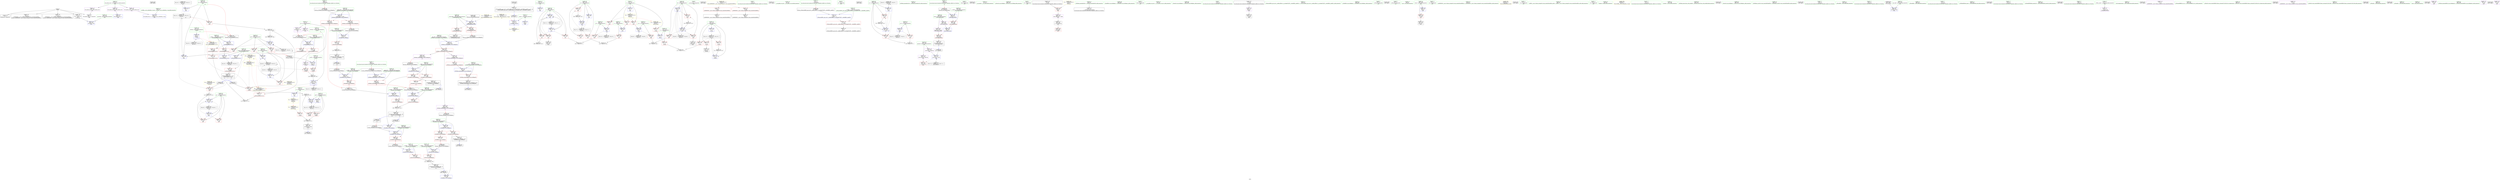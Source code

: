 digraph "SVFG" {
	label="SVFG";

	Node0x55b2987e4430 [shape=record,color=grey,label="{NodeID: 0\nNullPtr}"];
	Node0x55b2987e4430 -> Node0x55b29897b420[style=solid];
	Node0x55b2987e4430 -> Node0x55b29897b520[style=solid];
	Node0x55b2987e4430 -> Node0x55b29897b5f0[style=solid];
	Node0x55b2987e4430 -> Node0x55b29897b6c0[style=solid];
	Node0x55b2987e4430 -> Node0x55b298988940[style=solid];
	Node0x55b2989cb920 [shape=record,color=black,label="{NodeID: 609\n339 = PHI()\n}"];
	Node0x55b2989a6d50 [shape=record,color=black,label="{NodeID: 443\nMR_24V_2 = PHI(MR_24V_4, MR_24V_1, )\npts\{203 \}\n}"];
	Node0x55b2989a6d50 -> Node0x55b298989c20[style=dashed];
	Node0x55b29898aed0 [shape=record,color=blue,label="{NodeID: 277\n458\<--455\n__b.addr\<--__b\n_ZStaNRSt13_Ios_FmtflagsS_\n}"];
	Node0x55b29898aed0 -> Node0x55b29897fa70[style=dashed];
	Node0x55b29897ea30 [shape=record,color=red,label="{NodeID: 194\n348\<--212\n\<--ans\nmain\n}"];
	Node0x55b29897bb60 [shape=record,color=black,label="{NodeID: 111\n72\<--79\n_ZSt4acosIiEN9__gnu_cxx11__enable_ifIXsr12__is_integerIT_EE7__valueEdE6__typeES2__ret\<--call\n_ZSt4acosIiEN9__gnu_cxx11__enable_ifIXsr12__is_integerIT_EE7__valueEdE6__typeES2_\n|{<s0>3}}"];
	Node0x55b29897bb60:s0 -> Node0x55b2989ca4e0[style=solid,color=blue];
	Node0x55b298979b60 [shape=record,color=green,label="{NodeID: 28\n24\<--25\nk\<--k_field_insensitive\nGlob }"];
	Node0x55b298979b60 -> Node0x55b298980660[style=solid];
	Node0x55b2989ac0f0 [shape=record,color=yellow,style=double,label="{NodeID: 471\n8V_1 = ENCHI(MR_8V_0)\npts\{20 \}\nFun[main]|{<s0>17}}"];
	Node0x55b2989ac0f0:s0 -> Node0x55b2989ab500[style=dashed,color=red];
	Node0x55b2989800f0 [shape=record,color=red,label="{NodeID: 222\n505\<--500\n\<--__b.addr\n_ZStanSt13_Ios_FmtflagsS_\n}"];
	Node0x55b2989800f0 -> Node0x55b298993f90[style=solid];
	Node0x55b298981cc0 [shape=record,color=purple,label="{NodeID: 139\n526\<--36\nllvm.global_ctors_0\<--llvm.global_ctors\nGlob }"];
	Node0x55b298981cc0 -> Node0x55b298980760[style=solid];
	Node0x55b29897c510 [shape=record,color=green,label="{NodeID: 56\n194\<--195\ntc\<--tc_field_insensitive\nmain\n}"];
	Node0x55b29897c510 -> Node0x55b298983c30[style=solid];
	Node0x55b29897c510 -> Node0x55b298983d00[style=solid];
	Node0x55b29897c510 -> Node0x55b298983dd0[style=solid];
	Node0x55b29897c510 -> Node0x55b298989810[style=solid];
	Node0x55b29897c510 -> Node0x55b29898a780[style=solid];
	Node0x55b2989c8ce0 [shape=record,color=black,label="{NodeID: 582\n159 = PHI(119, 202, )\n0th arg _ZSt3maxIdERKT_S2_S2_ }"];
	Node0x55b2989c8ce0 -> Node0x55b298989260[style=solid];
	Node0x55b298994590 [shape=record,color=grey,label="{NodeID: 416\n356 = Binary(355, 126, )\n}"];
	Node0x55b298994590 -> Node0x55b29898a780[style=solid];
	Node0x55b2989898e0 [shape=record,color=blue,label="{NodeID: 250\n196\<--240\n_t\<--\nmain\n}"];
	Node0x55b2989898e0 -> Node0x55b298983ea0[style=dashed];
	Node0x55b298983410 [shape=record,color=red,label="{NodeID: 167\n139\<--138\n\<--arrayidx\n_Z3cand\n}"];
	Node0x55b298983410 -> Node0x55b298994110[style=solid];
	Node0x55b29897de10 [shape=record,color=green,label="{NodeID: 84\n419\<--420\nthis.addr\<--this.addr_field_insensitive\n_ZNSt8ios_base4setfESt13_Ios_FmtflagsS0_\n}"];
	Node0x55b29897de10 -> Node0x55b29897f3f0[style=solid];
	Node0x55b29897de10 -> Node0x55b29898aac0[style=solid];
	Node0x55b2989785e0 [shape=record,color=green,label="{NodeID: 1\n7\<--1\n__dso_handle\<--dummyObj\nGlob }"];
	Node0x55b2989cb9f0 [shape=record,color=black,label="{NodeID: 610\n343 = PHI()\n}"];
	Node0x55b2989a7250 [shape=record,color=black,label="{NodeID: 444\nMR_56V_2 = PHI(MR_56V_4, MR_56V_1, )\npts\{205 \}\n}"];
	Node0x55b2989a7250 -> Node0x55b298989cf0[style=dashed];
	Node0x55b29898afa0 [shape=record,color=blue,label="{NodeID: 278\n466\<--465\n\<--call\n_ZStaNRSt13_Ios_FmtflagsS_\n}"];
	Node0x55b29897eb00 [shape=record,color=red,label="{NodeID: 195\n305\<--214\n\<--i20\nmain\n}"];
	Node0x55b29897eb00 -> Node0x55b298995610[style=solid];
	Node0x55b29897bc30 [shape=record,color=black,label="{NodeID: 112\n93\<--91\ncall1\<--\n_Z4OPENNSt7__cxx1112basic_stringIcSt11char_traitsIcESaIcEEES4_\n}"];
	Node0x55b298979c60 [shape=record,color=green,label="{NodeID: 29\n36\<--40\nllvm.global_ctors\<--llvm.global_ctors_field_insensitive\nGlob }"];
	Node0x55b298979c60 -> Node0x55b298981cc0[style=solid];
	Node0x55b298979c60 -> Node0x55b298981dc0[style=solid];
	Node0x55b298979c60 -> Node0x55b298981ec0[style=solid];
	Node0x55b2989a2350 [shape=record,color=yellow,style=double,label="{NodeID: 472\n10V_1 = ENCHI(MR_10V_0)\npts\{23 \}\nFun[main]|{|<s3>17}}"];
	Node0x55b2989a2350 -> Node0x55b298982a50[style=dashed];
	Node0x55b2989a2350 -> Node0x55b298982b20[style=dashed];
	Node0x55b2989a2350 -> Node0x55b298982bf0[style=dashed];
	Node0x55b2989a2350:s3 -> Node0x55b2989ab610[style=dashed,color=red];
	Node0x55b2989801c0 [shape=record,color=red,label="{NodeID: 223\n517\<--511\n\<--__a.addr\n_ZStorSt13_Ios_FmtflagsS_\n}"];
	Node0x55b2989801c0 -> Node0x55b298986470[style=solid];
	Node0x55b298981dc0 [shape=record,color=purple,label="{NodeID: 140\n527\<--36\nllvm.global_ctors_1\<--llvm.global_ctors\nGlob }"];
	Node0x55b298981dc0 -> Node0x55b298988880[style=solid];
	Node0x55b29897c5e0 [shape=record,color=green,label="{NodeID: 57\n196\<--197\n_t\<--_t_field_insensitive\nmain\n}"];
	Node0x55b29897c5e0 -> Node0x55b298983ea0[style=solid];
	Node0x55b29897c5e0 -> Node0x55b2989898e0[style=solid];
	Node0x55b2989c8ef0 [shape=record,color=black,label="{NodeID: 583\n160 = PHI(121, 311, )\n1st arg _ZSt3maxIdERKT_S2_S2_ }"];
	Node0x55b2989c8ef0 -> Node0x55b298989330[style=solid];
	Node0x55b2989ae2e0 [shape=record,color=yellow,style=double,label="{NodeID: 500\n34V_1 = ENCHI(MR_34V_0)\npts\{120 203 \}\nFun[_ZSt3maxIdERKT_S2_S2_]}"];
	Node0x55b2989ae2e0 -> Node0x55b2989839c0[style=dashed];
	Node0x55b298994710 [shape=record,color=grey,label="{NodeID: 417\n266 = Binary(265, 126, )\n}"];
	Node0x55b298994710 -> Node0x55b298989b50[style=solid];
	Node0x55b2989899b0 [shape=record,color=blue,label="{NodeID: 251\n198\<--126\ni\<--\nmain\n}"];
	Node0x55b2989899b0 -> Node0x55b298983f70[style=dashed];
	Node0x55b2989899b0 -> Node0x55b298984040[style=dashed];
	Node0x55b2989899b0 -> Node0x55b298984110[style=dashed];
	Node0x55b2989899b0 -> Node0x55b298989b50[style=dashed];
	Node0x55b2989899b0 -> Node0x55b2989a6350[style=dashed];
	Node0x55b2989834e0 [shape=record,color=red,label="{NodeID: 168\n145\<--142\n\<--call\n_Z3cand\n}"];
	Node0x55b2989834e0 -> Node0x55b298986770[style=solid];
	Node0x55b29897dee0 [shape=record,color=green,label="{NodeID: 85\n421\<--422\n__fmtfl.addr\<--__fmtfl.addr_field_insensitive\n_ZNSt8ios_base4setfESt13_Ios_FmtflagsS0_\n}"];
	Node0x55b29897dee0 -> Node0x55b29897f4c0[style=solid];
	Node0x55b29897dee0 -> Node0x55b29898ab90[style=solid];
	Node0x55b2989786a0 [shape=record,color=green,label="{NodeID: 2\n9\<--1\n\<--dummyObj\nCan only get source location for instruction, argument, global var or function.}"];
	Node0x55b2989cbac0 [shape=record,color=black,label="{NodeID: 611\n347 = PHI()\n}"];
	Node0x55b2989a7750 [shape=record,color=black,label="{NodeID: 445\nMR_58V_2 = PHI(MR_58V_3, MR_58V_1, )\npts\{207 \}\n}"];
	Node0x55b2989a7750 -> Node0x55b298989f60[style=dashed];
	Node0x55b2989a7750 -> Node0x55b2989a7750[style=dashed];
	Node0x55b29898b070 [shape=record,color=blue,label="{NodeID: 279\n471\<--470\n__a.addr\<--__a\n_ZStcoSt13_Ios_Fmtflags\n}"];
	Node0x55b29898b070 -> Node0x55b29897fc10[style=dashed];
	Node0x55b29897ebd0 [shape=record,color=red,label="{NodeID: 196\n309\<--214\n\<--i20\nmain\n}"];
	Node0x55b29897ebd0 -> Node0x55b298980d50[style=solid];
	Node0x55b29897bd00 [shape=record,color=black,label="{NodeID: 113\n99\<--97\ncall3\<--\n_Z4OPENNSt7__cxx1112basic_stringIcSt11char_traitsIcESaIcEEES4_\n}"];
	Node0x55b298979d60 [shape=record,color=green,label="{NodeID: 30\n41\<--42\n__cxx_global_var_init\<--__cxx_global_var_init_field_insensitive\n}"];
	Node0x55b298980290 [shape=record,color=red,label="{NodeID: 224\n518\<--513\n\<--__b.addr\n_ZStorSt13_Ios_FmtflagsS_\n}"];
	Node0x55b298980290 -> Node0x55b298986470[style=solid];
	Node0x55b298981ec0 [shape=record,color=purple,label="{NodeID: 141\n528\<--36\nllvm.global_ctors_2\<--llvm.global_ctors\nGlob }"];
	Node0x55b298981ec0 -> Node0x55b298988940[style=solid];
	Node0x55b29897c6b0 [shape=record,color=green,label="{NodeID: 58\n198\<--199\ni\<--i_field_insensitive\nmain\n}"];
	Node0x55b29897c6b0 -> Node0x55b298983f70[style=solid];
	Node0x55b29897c6b0 -> Node0x55b298984040[style=solid];
	Node0x55b29897c6b0 -> Node0x55b298984110[style=solid];
	Node0x55b29897c6b0 -> Node0x55b2989899b0[style=solid];
	Node0x55b29897c6b0 -> Node0x55b298989b50[style=solid];
	Node0x55b2989c9070 [shape=record,color=black,label="{NodeID: 584\n73 = PHI(67, )\n0th arg _ZSt4acosIiEN9__gnu_cxx11__enable_ifIXsr12__is_integerIT_EE7__valueEdE6__typeES2_ }"];
	Node0x55b2989c9070 -> Node0x55b298988b10[style=solid];
	Node0x55b2989ae3f0 [shape=record,color=yellow,style=double,label="{NodeID: 501\n36V_1 = ENCHI(MR_36V_0)\npts\{122 180000 \}\nFun[_ZSt3maxIdERKT_S2_S2_]}"];
	Node0x55b2989ae3f0 -> Node0x55b298983a90[style=dashed];
	Node0x55b298994890 [shape=record,color=grey,label="{NodeID: 418\n475 = Binary(474, 67, )\n}"];
	Node0x55b298994890 -> Node0x55b298981230[style=solid];
	Node0x55b298989a80 [shape=record,color=blue,label="{NodeID: 252\n200\<--253\n_t6\<--\nmain\n}"];
	Node0x55b298989a80 -> Node0x55b2989841e0[style=dashed];
	Node0x55b298989a80 -> Node0x55b2989a6850[style=dashed];
	Node0x55b2989835b0 [shape=record,color=red,label="{NodeID: 169\n181\<--161\n\<--retval\n_ZSt3maxIdERKT_S2_S2_\n}"];
	Node0x55b2989835b0 -> Node0x55b298980a10[style=solid];
	Node0x55b29897dfb0 [shape=record,color=green,label="{NodeID: 86\n423\<--424\n__mask.addr\<--__mask.addr_field_insensitive\n_ZNSt8ios_base4setfESt13_Ios_FmtflagsS0_\n}"];
	Node0x55b29897dfb0 -> Node0x55b29897f590[style=solid];
	Node0x55b29897dfb0 -> Node0x55b29897f660[style=solid];
	Node0x55b29897dfb0 -> Node0x55b29898ac60[style=solid];
	Node0x55b298978760 [shape=record,color=green,label="{NodeID: 3\n11\<--1\n.str\<--dummyObj\nGlob }"];
	Node0x55b2989cbbc0 [shape=record,color=black,label="{NodeID: 612\n349 = PHI()\n}"];
	Node0x55b2989a7c50 [shape=record,color=black,label="{NodeID: 446\nMR_60V_2 = PHI(MR_60V_4, MR_60V_1, )\npts\{209 \}\n}"];
	Node0x55b2989a7c50 -> Node0x55b298989dc0[style=dashed];
	Node0x55b29898b140 [shape=record,color=blue,label="{NodeID: 280\n480\<--478\n__a.addr\<--__a\n_ZStoRRSt13_Ios_FmtflagsS_\n}"];
	Node0x55b29898b140 -> Node0x55b29897fce0[style=dashed];
	Node0x55b29898b140 -> Node0x55b29897fdb0[style=dashed];
	Node0x55b29897eca0 [shape=record,color=red,label="{NodeID: 197\n318\<--214\n\<--i20\nmain\n}"];
	Node0x55b29897eca0 -> Node0x55b298994290[style=solid];
	Node0x55b2989808b0 [shape=record,color=black,label="{NodeID: 114\n137\<--136\nidxprom\<--\n_Z3cand\n}"];
	Node0x55b298979e60 [shape=record,color=green,label="{NodeID: 31\n45\<--46\n_ZNSt8ios_base4InitC1Ev\<--_ZNSt8ios_base4InitC1Ev_field_insensitive\n}"];
	Node0x55b298980360 [shape=record,color=blue,label="{NodeID: 225\n8\<--9\n_ZL2pi\<--\nGlob }"];
	Node0x55b298981fc0 [shape=record,color=purple,label="{NodeID: 142\n331\<--218\ncoerce.dive\<--agg.tmp\nmain\n}"];
	Node0x55b298981fc0 -> Node0x55b29898a6b0[style=solid];
	Node0x55b29897c780 [shape=record,color=green,label="{NodeID: 59\n200\<--201\n_t6\<--_t6_field_insensitive\nmain\n}"];
	Node0x55b29897c780 -> Node0x55b2989841e0[style=solid];
	Node0x55b29897c780 -> Node0x55b298989a80[style=solid];
	Node0x55b2989c9180 [shape=record,color=black,label="{NodeID: 585\n392 = PHI(328, )\n0th arg _ZSt12setprecisioni }"];
	Node0x55b2989c9180 -> Node0x55b29898a920[style=solid];
	Node0x55b298994a10 [shape=record,color=grey,label="{NodeID: 419\n297 = Binary(296, 126, )\n}"];
	Node0x55b298994a10 -> Node0x55b29898a1d0[style=solid];
	Node0x55b298989b50 [shape=record,color=blue,label="{NodeID: 253\n198\<--266\ni\<--inc\nmain\n}"];
	Node0x55b298989b50 -> Node0x55b298983f70[style=dashed];
	Node0x55b298989b50 -> Node0x55b298984040[style=dashed];
	Node0x55b298989b50 -> Node0x55b298984110[style=dashed];
	Node0x55b298989b50 -> Node0x55b298989b50[style=dashed];
	Node0x55b298989b50 -> Node0x55b2989a6350[style=dashed];
	Node0x55b298983680 [shape=record,color=red,label="{NodeID: 170\n169\<--163\n\<--__a.addr\n_ZSt3maxIdERKT_S2_S2_\n}"];
	Node0x55b298983680 -> Node0x55b2989839c0[style=solid];
	Node0x55b29897e080 [shape=record,color=green,label="{NodeID: 87\n425\<--426\n__old\<--__old_field_insensitive\n_ZNSt8ios_base4setfESt13_Ios_FmtflagsS0_\n}"];
	Node0x55b29897e080 -> Node0x55b29897f730[style=solid];
	Node0x55b29897e080 -> Node0x55b29898ad30[style=solid];
	Node0x55b298978820 [shape=record,color=green,label="{NodeID: 4\n13\<--1\nstdin\<--dummyObj\nGlob }"];
	Node0x55b2989cbcc0 [shape=record,color=black,label="{NodeID: 613\n353 = PHI()\n}"];
	Node0x55b2989a8150 [shape=record,color=black,label="{NodeID: 447\nMR_62V_2 = PHI(MR_62V_3, MR_62V_1, )\npts\{211 \}\n}"];
	Node0x55b2989a8150 -> Node0x55b298989e90[style=dashed];
	Node0x55b29898b210 [shape=record,color=blue,label="{NodeID: 281\n482\<--479\n__b.addr\<--__b\n_ZStoRRSt13_Ios_FmtflagsS_\n}"];
	Node0x55b29898b210 -> Node0x55b29897fe80[style=dashed];
	Node0x55b29897ed70 [shape=record,color=red,label="{NodeID: 198\n306\<--216\n\<--_t21\nmain\n}"];
	Node0x55b29897ed70 -> Node0x55b298995610[style=solid];
	Node0x55b298980940 [shape=record,color=black,label="{NodeID: 115\n109\<--156\n_Z3cand_ret\<--cmp2\n_Z3cand\n|{<s0>17}}"];
	Node0x55b298980940:s0 -> Node0x55b2989cb3e0[style=solid,color=blue];
	Node0x55b298979f60 [shape=record,color=green,label="{NodeID: 32\n51\<--52\n__cxa_atexit\<--__cxa_atexit_field_insensitive\n}"];
	Node0x55b298980460 [shape=record,color=blue,label="{NodeID: 226\n19\<--9\nu\<--\nGlob }"];
	Node0x55b298980460 -> Node0x55b2989ac0f0[style=dashed];
	Node0x55b298982090 [shape=record,color=purple,label="{NodeID: 143\n333\<--218\ncoerce.dive33\<--agg.tmp\nmain\n}"];
	Node0x55b298982090 -> Node0x55b29897efe0[style=solid];
	Node0x55b29897c850 [shape=record,color=green,label="{NodeID: 60\n202\<--203\nlo\<--lo_field_insensitive\nmain\n|{|<s3>18}}"];
	Node0x55b29897c850 -> Node0x55b2989842b0[style=solid];
	Node0x55b29897c850 -> Node0x55b298989c20[style=solid];
	Node0x55b29897c850 -> Node0x55b29898a030[style=solid];
	Node0x55b29897c850:s3 -> Node0x55b2989c8ce0[style=solid,color=red];
	Node0x55b2989c9290 [shape=record,color=black,label="{NodeID: 586\n478 = PHI(447, )\n0th arg _ZStoRRSt13_Ios_FmtflagsS_ }"];
	Node0x55b2989c9290 -> Node0x55b29898b140[style=solid];
	Node0x55b298994b90 [shape=record,color=grey,label="{NodeID: 420\n283 = Binary(282, 284, )\n}"];
	Node0x55b298994b90 -> Node0x55b298989f60[style=solid];
	Node0x55b298989c20 [shape=record,color=blue,label="{NodeID: 254\n202\<--9\nlo\<--\nmain\n}"];
	Node0x55b298989c20 -> Node0x55b2989a2c50[style=dashed];
	Node0x55b298983750 [shape=record,color=red,label="{NodeID: 171\n178\<--163\n\<--__a.addr\n_ZSt3maxIdERKT_S2_S2_\n}"];
	Node0x55b298983750 -> Node0x55b2989894d0[style=solid];
	Node0x55b29897e150 [shape=record,color=green,label="{NodeID: 88\n436\<--437\n_ZStcoSt13_Ios_Fmtflags\<--_ZStcoSt13_Ios_Fmtflags_field_insensitive\n}"];
	Node0x55b2989788e0 [shape=record,color=green,label="{NodeID: 5\n14\<--1\n.str.2\<--dummyObj\nGlob }"];
	Node0x55b2989cbd90 [shape=record,color=black,label="{NodeID: 614\n465 = PHI(495, )\n}"];
	Node0x55b2989cbd90 -> Node0x55b29898afa0[style=solid];
	Node0x55b2989a8650 [shape=record,color=black,label="{NodeID: 448\nMR_64V_2 = PHI(MR_64V_4, MR_64V_1, )\npts\{213 \}\n}"];
	Node0x55b2989a8650 -> Node0x55b29898a2a0[style=dashed];
	Node0x55b29898b2e0 [shape=record,color=blue,label="{NodeID: 282\n492\<--489\n\<--call\n_ZStoRRSt13_Ios_FmtflagsS_\n}"];
	Node0x55b29897ee40 [shape=record,color=red,label="{NodeID: 199\n230\<--229\nvbase.offset\<--\nmain\n}"];
	Node0x55b298980a10 [shape=record,color=black,label="{NodeID: 116\n158\<--181\n_ZSt3maxIdERKT_S2_S2__ret\<--\n_ZSt3maxIdERKT_S2_S2_\n|{<s0>9|<s1>18}}"];
	Node0x55b298980a10:s0 -> Node0x55b2989cabc0[style=solid,color=blue];
	Node0x55b298980a10:s1 -> Node0x55b2989ca7e0[style=solid,color=blue];
	Node0x55b29897a060 [shape=record,color=green,label="{NodeID: 33\n50\<--56\n_ZNSt8ios_base4InitD1Ev\<--_ZNSt8ios_base4InitD1Ev_field_insensitive\n}"];
	Node0x55b29897a060 -> Node0x55b29897b990[style=solid];
	Node0x55b298980560 [shape=record,color=blue,label="{NodeID: 227\n21\<--22\nn\<--\nGlob }"];
	Node0x55b298980560 -> Node0x55b2989a2350[style=dashed];
	Node0x55b298982160 [shape=record,color=purple,label="{NodeID: 144\n228\<--227\nvbase.offset.ptr\<--vtable\nmain\n}"];
	Node0x55b298982160 -> Node0x55b298980ae0[style=solid];
	Node0x55b29897c920 [shape=record,color=green,label="{NodeID: 61\n204\<--205\nhi\<--hi_field_insensitive\nmain\n}"];
	Node0x55b29897c920 -> Node0x55b298984380[style=solid];
	Node0x55b29897c920 -> Node0x55b298989cf0[style=solid];
	Node0x55b29897c920 -> Node0x55b29898a100[style=solid];
	Node0x55b2989c93a0 [shape=record,color=black,label="{NodeID: 587\n479 = PHI(444, )\n1st arg _ZStoRRSt13_Ios_FmtflagsS_ }"];
	Node0x55b2989c93a0 -> Node0x55b29898b210[style=solid];
	Node0x55b298994d10 [shape=record,color=grey,label="{NodeID: 421\n282 = Binary(280, 281, )\n}"];
	Node0x55b298994d10 -> Node0x55b298994b90[style=solid];
	Node0x55b298989cf0 [shape=record,color=blue,label="{NodeID: 255\n204\<--271\nhi\<--\nmain\n}"];
	Node0x55b298989cf0 -> Node0x55b298984380[style=dashed];
	Node0x55b298989cf0 -> Node0x55b29898a100[style=dashed];
	Node0x55b298989cf0 -> Node0x55b2989a4550[style=dashed];
	Node0x55b298989cf0 -> Node0x55b2989a7250[style=dashed];
	Node0x55b298983820 [shape=record,color=red,label="{NodeID: 172\n171\<--165\n\<--__b.addr\n_ZSt3maxIdERKT_S2_S2_\n}"];
	Node0x55b298983820 -> Node0x55b298983a90[style=solid];
	Node0x55b29897e250 [shape=record,color=green,label="{NodeID: 89\n440\<--441\n_ZStaNRSt13_Ios_FmtflagsS_\<--_ZStaNRSt13_Ios_FmtflagsS__field_insensitive\n}"];
	Node0x55b2989789a0 [shape=record,color=green,label="{NodeID: 6\n16\<--1\nstdout\<--dummyObj\nGlob }"];
	Node0x55b2989cbf90 [shape=record,color=black,label="{NodeID: 615\n435 = PHI(469, )\n|{<s0>29}}"];
	Node0x55b2989cbf90:s0 -> Node0x55b2989ccad0[style=solid,color=red];
	Node0x55b2989a8b50 [shape=record,color=black,label="{NodeID: 449\nMR_66V_2 = PHI(MR_66V_4, MR_66V_1, )\npts\{215 \}\n}"];
	Node0x55b2989a8b50 -> Node0x55b29898a370[style=dashed];
	Node0x55b29898b3b0 [shape=record,color=blue,label="{NodeID: 283\n498\<--496\n__a.addr\<--__a\n_ZStanSt13_Ios_FmtflagsS_\n}"];
	Node0x55b29898b3b0 -> Node0x55b298980020[style=dashed];
	Node0x55b29897ef10 [shape=record,color=red,label="{NodeID: 200\n313\<--312\n\<--call27\nmain\n}"];
	Node0x55b29897ef10 -> Node0x55b298994410[style=solid];
	Node0x55b298980ae0 [shape=record,color=black,label="{NodeID: 117\n229\<--228\n\<--vbase.offset.ptr\nmain\n}"];
	Node0x55b298980ae0 -> Node0x55b29897ee40[style=solid];
	Node0x55b29897a160 [shape=record,color=green,label="{NodeID: 34\n63\<--64\n__cxx_global_var_init.1\<--__cxx_global_var_init.1_field_insensitive\n}"];
	Node0x55b298980660 [shape=record,color=blue,label="{NodeID: 228\n24\<--22\nk\<--\nGlob }"];
	Node0x55b298982230 [shape=record,color=purple,label="{NodeID: 145\n398\<--393\n_M_n\<--retval\n_ZSt12setprecisioni\n}"];
	Node0x55b298982230 -> Node0x55b29898a9f0[style=solid];
	Node0x55b29897c9f0 [shape=record,color=green,label="{NodeID: 62\n206\<--207\nmid\<--mid_field_insensitive\nmain\n}"];
	Node0x55b29897c9f0 -> Node0x55b298984450[style=solid];
	Node0x55b29897c9f0 -> Node0x55b298984520[style=solid];
	Node0x55b29897c9f0 -> Node0x55b2989845f0[style=solid];
	Node0x55b29897c9f0 -> Node0x55b298989f60[style=solid];
	Node0x55b2989c94e0 [shape=record,color=black,label="{NodeID: 588\n379 = PHI()\n0th arg _ZSt5fixedRSt8ios_base }"];
	Node0x55b2989c94e0 -> Node0x55b29898a850[style=solid];
	Node0x55b298994e90 [shape=record,color=grey,label="{NodeID: 422\n173 = cmp(170, 172, )\n}"];
	Node0x55b298989dc0 [shape=record,color=blue,label="{NodeID: 256\n208\<--22\ni11\<--\nmain\n}"];
	Node0x55b298989dc0 -> Node0x55b2989846c0[style=dashed];
	Node0x55b298989dc0 -> Node0x55b298984790[style=dashed];
	Node0x55b298989dc0 -> Node0x55b29898a1d0[style=dashed];
	Node0x55b298989dc0 -> Node0x55b2989a7c50[style=dashed];
	Node0x55b2989838f0 [shape=record,color=red,label="{NodeID: 173\n175\<--165\n\<--__b.addr\n_ZSt3maxIdERKT_S2_S2_\n}"];
	Node0x55b2989838f0 -> Node0x55b298989400[style=solid];
	Node0x55b29897e350 [shape=record,color=green,label="{NodeID: 90\n445\<--446\n_ZStanSt13_Ios_FmtflagsS_\<--_ZStanSt13_Ios_FmtflagsS__field_insensitive\n}"];
	Node0x55b298978a60 [shape=record,color=green,label="{NodeID: 7\n22\<--1\n\<--dummyObj\nCan only get source location for instruction, argument, global var or function.}"];
	Node0x55b2989cc0d0 [shape=record,color=black,label="{NodeID: 616\n439 = PHI(453, )\n}"];
	Node0x55b2989a9050 [shape=record,color=black,label="{NodeID: 450\nMR_68V_2 = PHI(MR_68V_3, MR_68V_1, )\npts\{217 \}\n}"];
	Node0x55b2989a9050 -> Node0x55b29898a440[style=dashed];
	Node0x55b29898b480 [shape=record,color=blue,label="{NodeID: 284\n500\<--497\n__b.addr\<--__b\n_ZStanSt13_Ios_FmtflagsS_\n}"];
	Node0x55b29898b480 -> Node0x55b2989800f0[style=dashed];
	Node0x55b29897efe0 [shape=record,color=red,label="{NodeID: 201\n334\<--333\n\<--coerce.dive33\nmain\n}"];
	Node0x55b298980bb0 [shape=record,color=black,label="{NodeID: 118\n232\<--231\n\<--add.ptr\nmain\n}"];
	Node0x55b29897a260 [shape=record,color=green,label="{NodeID: 35\n68\<--69\n_ZSt4acosIiEN9__gnu_cxx11__enable_ifIXsr12__is_integerIT_EE7__valueEdE6__typeES2_\<--_ZSt4acosIiEN9__gnu_cxx11__enable_ifIXsr12__is_integerIT_EE7__valueEdE6__typeES2__field_insensitive\n}"];
	Node0x55b298980760 [shape=record,color=blue,label="{NodeID: 229\n526\<--37\nllvm.global_ctors_0\<--\nGlob }"];
	Node0x55b298982300 [shape=record,color=purple,label="{NodeID: 146\n401\<--393\ncoerce.dive\<--retval\n_ZSt12setprecisioni\n}"];
	Node0x55b298982300 -> Node0x55b29897f320[style=solid];
	Node0x55b29897cac0 [shape=record,color=green,label="{NodeID: 63\n208\<--209\ni11\<--i11_field_insensitive\nmain\n}"];
	Node0x55b29897cac0 -> Node0x55b2989846c0[style=solid];
	Node0x55b29897cac0 -> Node0x55b298984790[style=solid];
	Node0x55b29897cac0 -> Node0x55b298989dc0[style=solid];
	Node0x55b29897cac0 -> Node0x55b29898a1d0[style=solid];
	Node0x55b2989c95b0 [shape=record,color=black,label="{NodeID: 589\n470 = PHI(434, )\n0th arg _ZStcoSt13_Ios_Fmtflags }"];
	Node0x55b2989c95b0 -> Node0x55b29898b070[style=solid];
	Node0x55b298995010 [shape=record,color=grey,label="{NodeID: 423\n156 = cmp(154, 155, )\n}"];
	Node0x55b298995010 -> Node0x55b298980940[style=solid];
	Node0x55b298989e90 [shape=record,color=blue,label="{NodeID: 257\n210\<--274\n_t12\<--\nmain\n}"];
	Node0x55b298989e90 -> Node0x55b29897e890[style=dashed];
	Node0x55b298989e90 -> Node0x55b2989a8150[style=dashed];
	Node0x55b2989839c0 [shape=record,color=red,label="{NodeID: 174\n170\<--169\n\<--\n_ZSt3maxIdERKT_S2_S2_\n}"];
	Node0x55b2989839c0 -> Node0x55b298994e90[style=solid];
	Node0x55b29897e450 [shape=record,color=green,label="{NodeID: 91\n449\<--450\n_ZStoRRSt13_Ios_FmtflagsS_\<--_ZStoRRSt13_Ios_FmtflagsS__field_insensitive\n}"];
	Node0x55b298978b20 [shape=record,color=green,label="{NodeID: 8\n26\<--1\n_ZSt3cin\<--dummyObj\nGlob }"];
	Node0x55b2989cc1e0 [shape=record,color=black,label="{NodeID: 617\n444 = PHI(495, )\n|{<s0>31}}"];
	Node0x55b2989cc1e0:s0 -> Node0x55b2989c93a0[style=solid,color=red];
	Node0x55b2989a9550 [shape=record,color=black,label="{NodeID: 451\nMR_71V_2 = PHI(MR_71V_3, MR_71V_1, )\npts\{2190000 \}\n}"];
	Node0x55b2989a9550 -> Node0x55b29898a6b0[style=dashed];
	Node0x55b29898b550 [shape=record,color=blue,label="{NodeID: 285\n511\<--509\n__a.addr\<--__a\n_ZStorSt13_Ios_FmtflagsS_\n}"];
	Node0x55b29898b550 -> Node0x55b2989801c0[style=dashed];
	Node0x55b29897f0b0 [shape=record,color=red,label="{NodeID: 202\n383\<--380\n\<--__base.addr\n_ZSt5fixedRSt8ios_base\n|{<s0>27}}"];
	Node0x55b29897f0b0:s0 -> Node0x55b2989c89b0[style=solid,color=red];
	Node0x55b298980c80 [shape=record,color=black,label="{NodeID: 119\n261\<--260\nidxprom\<--\nmain\n}"];
	Node0x55b29897a360 [shape=record,color=green,label="{NodeID: 36\n74\<--75\n__x.addr\<--__x.addr_field_insensitive\n_ZSt4acosIiEN9__gnu_cxx11__enable_ifIXsr12__is_integerIT_EE7__valueEdE6__typeES2_\n}"];
	Node0x55b29897a360 -> Node0x55b298982d90[style=solid];
	Node0x55b29897a360 -> Node0x55b298988b10[style=solid];
	Node0x55b298988880 [shape=record,color=blue,label="{NodeID: 230\n527\<--38\nllvm.global_ctors_1\<--_GLOBAL__sub_I_sokokaleb_2_0.cpp\nGlob }"];
	Node0x55b2989823d0 [shape=record,color=purple,label="{NodeID: 147\n431\<--430\n_M_flags\<--this1\n_ZNSt8ios_base4setfESt13_Ios_FmtflagsS0_\n}"];
	Node0x55b2989823d0 -> Node0x55b29897f800[style=solid];
	Node0x55b29897cb90 [shape=record,color=green,label="{NodeID: 64\n210\<--211\n_t12\<--_t12_field_insensitive\nmain\n}"];
	Node0x55b29897cb90 -> Node0x55b29897e890[style=solid];
	Node0x55b29897cb90 -> Node0x55b298989e90[style=solid];
	Node0x55b2989ca3e0 [shape=record,color=black,label="{NodeID: 590\n48 = PHI()\n}"];
	Node0x55b2989ae9f0 [shape=record,color=yellow,style=double,label="{NodeID: 507\n6V_1 = ENCHI(MR_6V_0)\npts\{1 \}\nFun[_Z4OPENNSt7__cxx1112basic_stringIcSt11char_traitsIcESaIcEEES4_]}"];
	Node0x55b2989ae9f0 -> Node0x55b298982710[style=dashed];
	Node0x55b2989ae9f0 -> Node0x55b2989827e0[style=dashed];
	Node0x55b298995190 [shape=record,color=grey,label="{NodeID: 424\n132 = cmp(130, 131, )\n}"];
	Node0x55b298989f60 [shape=record,color=blue,label="{NodeID: 258\n206\<--283\nmid\<--div\nmain\n}"];
	Node0x55b298989f60 -> Node0x55b298984450[style=dashed];
	Node0x55b298989f60 -> Node0x55b298984520[style=dashed];
	Node0x55b298989f60 -> Node0x55b2989845f0[style=dashed];
	Node0x55b298989f60 -> Node0x55b298989f60[style=dashed];
	Node0x55b298989f60 -> Node0x55b2989a7750[style=dashed];
	Node0x55b298983a90 [shape=record,color=red,label="{NodeID: 175\n172\<--171\n\<--\n_ZSt3maxIdERKT_S2_S2_\n}"];
	Node0x55b298983a90 -> Node0x55b298994e90[style=solid];
	Node0x55b29897e550 [shape=record,color=green,label="{NodeID: 92\n456\<--457\n__a.addr\<--__a.addr_field_insensitive\n_ZStaNRSt13_Ios_FmtflagsS_\n}"];
	Node0x55b29897e550 -> Node0x55b29897f8d0[style=solid];
	Node0x55b29897e550 -> Node0x55b29897f9a0[style=solid];
	Node0x55b29897e550 -> Node0x55b29898ae00[style=solid];
	Node0x55b298978be0 [shape=record,color=green,label="{NodeID: 9\n29\<--1\n_ZSt4cout\<--dummyObj\nGlob }"];
	Node0x55b2989cc3e0 [shape=record,color=black,label="{NodeID: 618\n448 = PHI(477, )\n}"];
	Node0x55b29898b620 [shape=record,color=blue,label="{NodeID: 286\n513\<--510\n__b.addr\<--__b\n_ZStorSt13_Ios_FmtflagsS_\n}"];
	Node0x55b29898b620 -> Node0x55b298980290[style=dashed];
	Node0x55b29897f180 [shape=record,color=red,label="{NodeID: 203\n389\<--380\n\<--__base.addr\n_ZSt5fixedRSt8ios_base\n}"];
	Node0x55b29897f180 -> Node0x55b298980ef0[style=solid];
	Node0x55b298980d50 [shape=record,color=black,label="{NodeID: 120\n310\<--309\nidxprom25\<--\nmain\n}"];
	Node0x55b29897a430 [shape=record,color=green,label="{NodeID: 37\n80\<--81\nacos\<--acos_field_insensitive\n}"];
	Node0x55b298988940 [shape=record,color=blue, style = dotted,label="{NodeID: 231\n528\<--3\nllvm.global_ctors_2\<--dummyVal\nGlob }"];
	Node0x55b2989824a0 [shape=record,color=purple,label="{NodeID: 148\n438\<--430\n_M_flags2\<--this1\n_ZNSt8ios_base4setfESt13_Ios_FmtflagsS0_\n|{<s0>29}}"];
	Node0x55b2989824a0:s0 -> Node0x55b2989cc990[style=solid,color=red];
	Node0x55b29897cc60 [shape=record,color=green,label="{NodeID: 65\n212\<--213\nans\<--ans_field_insensitive\nmain\n}"];
	Node0x55b29897cc60 -> Node0x55b29897e960[style=solid];
	Node0x55b29897cc60 -> Node0x55b29897ea30[style=solid];
	Node0x55b29897cc60 -> Node0x55b29898a2a0[style=solid];
	Node0x55b29897cc60 -> Node0x55b29898a510[style=solid];
	Node0x55b2989ca4e0 [shape=record,color=black,label="{NodeID: 591\n66 = PHI(72, )\n}"];
	Node0x55b2989ca4e0 -> Node0x55b298988a40[style=solid];
	Node0x55b2989aeb00 [shape=record,color=yellow,style=double,label="{NodeID: 508\n75V_1 = ENCHI(MR_75V_0)\npts\{381 \}\nFun[_ZSt5fixedRSt8ios_base]}"];
	Node0x55b2989aeb00 -> Node0x55b29898a850[style=dashed];
	Node0x55b298995310 [shape=record,color=grey,label="{NodeID: 425\n245 = cmp(243, 244, )\n}"];
	Node0x55b29898a030 [shape=record,color=blue,label="{NodeID: 259\n202\<--289\nlo\<--\nmain\n}"];
	Node0x55b29898a030 -> Node0x55b2989a2c50[style=dashed];
	Node0x55b298983b60 [shape=record,color=red,label="{NodeID: 176\n359\<--188\n\<--retval\nmain\n}"];
	Node0x55b298983b60 -> Node0x55b298980e20[style=solid];
	Node0x55b29897e620 [shape=record,color=green,label="{NodeID: 93\n458\<--459\n__b.addr\<--__b.addr_field_insensitive\n_ZStaNRSt13_Ios_FmtflagsS_\n}"];
	Node0x55b29897e620 -> Node0x55b29897fa70[style=solid];
	Node0x55b29897e620 -> Node0x55b29898aed0[style=solid];
	Node0x55b298978ca0 [shape=record,color=green,label="{NodeID: 10\n30\<--1\n.str.3\<--dummyObj\nGlob }"];
	Node0x55b2989cc4f0 [shape=record,color=black,label="{NodeID: 619\n489 = PHI(508, )\n}"];
	Node0x55b2989cc4f0 -> Node0x55b29898b2e0[style=solid];
	Node0x55b29897f250 [shape=record,color=red,label="{NodeID: 204\n399\<--395\n\<--__n.addr\n_ZSt12setprecisioni\n}"];
	Node0x55b29897f250 -> Node0x55b29898a9f0[style=solid];
	Node0x55b298980e20 [shape=record,color=black,label="{NodeID: 121\n185\<--359\nmain_ret\<--\nmain\n}"];
	Node0x55b29897a530 [shape=record,color=green,label="{NodeID: 38\n83\<--84\n_Z4OPENNSt7__cxx1112basic_stringIcSt11char_traitsIcESaIcEEES4_\<--_Z4OPENNSt7__cxx1112basic_stringIcSt11char_traitsIcESaIcEEES4__field_insensitive\n}"];
	Node0x55b2989b2940 [shape=record,color=yellow,style=double,label="{NodeID: 564\nRETMU(75V_2)\npts\{381 \}\nFun[_ZSt5fixedRSt8ios_base]}"];
	Node0x55b298988a40 [shape=record,color=blue,label="{NodeID: 232\n8\<--66\n_ZL2pi\<--call\n__cxx_global_var_init.1\n|{<s0>35}}"];
	Node0x55b298988a40:s0 -> Node0x55b2989b3650[style=dashed,color=blue];
	Node0x55b298982570 [shape=record,color=purple,label="{NodeID: 149\n447\<--430\n_M_flags5\<--this1\n_ZNSt8ios_base4setfESt13_Ios_FmtflagsS0_\n|{<s0>31}}"];
	Node0x55b298982570:s0 -> Node0x55b2989c9290[style=solid,color=red];
	Node0x55b29897cd30 [shape=record,color=green,label="{NodeID: 66\n214\<--215\ni20\<--i20_field_insensitive\nmain\n}"];
	Node0x55b29897cd30 -> Node0x55b29897eb00[style=solid];
	Node0x55b29897cd30 -> Node0x55b29897ebd0[style=solid];
	Node0x55b29897cd30 -> Node0x55b29897eca0[style=solid];
	Node0x55b29897cd30 -> Node0x55b29898a370[style=solid];
	Node0x55b29897cd30 -> Node0x55b29898a5e0[style=solid];
	Node0x55b2989ca710 [shape=record,color=black,label="{NodeID: 592\n223 = PHI()\n}"];
	Node0x55b298995490 [shape=record,color=grey,label="{NodeID: 426\n258 = cmp(256, 257, )\n}"];
	Node0x55b29898a100 [shape=record,color=blue,label="{NodeID: 260\n204\<--292\nhi\<--\nmain\n}"];
	Node0x55b29898a100 -> Node0x55b2989a4550[style=dashed];
	Node0x55b298983c30 [shape=record,color=red,label="{NodeID: 177\n243\<--194\n\<--tc\nmain\n}"];
	Node0x55b298983c30 -> Node0x55b298995310[style=solid];
	Node0x55b29897e6f0 [shape=record,color=green,label="{NodeID: 94\n471\<--472\n__a.addr\<--__a.addr_field_insensitive\n_ZStcoSt13_Ios_Fmtflags\n}"];
	Node0x55b29897e6f0 -> Node0x55b29897fc10[style=solid];
	Node0x55b29897e6f0 -> Node0x55b29898b070[style=solid];
	Node0x55b298978d60 [shape=record,color=green,label="{NodeID: 11\n32\<--1\n.str.4\<--dummyObj\nGlob }"];
	Node0x55b2989cc600 [shape=record,color=black,label="{NodeID: 620\n509 = PHI(487, )\n0th arg _ZStorSt13_Ios_FmtflagsS_ }"];
	Node0x55b2989cc600 -> Node0x55b29898b550[style=solid];
	Node0x55b29897f320 [shape=record,color=red,label="{NodeID: 205\n402\<--401\n\<--coerce.dive\n_ZSt12setprecisioni\n}"];
	Node0x55b29897f320 -> Node0x55b298980fc0[style=solid];
	Node0x55b298980ef0 [shape=record,color=black,label="{NodeID: 122\n378\<--389\n_ZSt5fixedRSt8ios_base_ret\<--\n_ZSt5fixedRSt8ios_base\n}"];
	Node0x55b29897a630 [shape=record,color=green,label="{NodeID: 39\n89\<--90\n_ZNKSt7__cxx1112basic_stringIcSt11char_traitsIcESaIcEE5c_strEv\<--_ZNKSt7__cxx1112basic_stringIcSt11char_traitsIcESaIcEE5c_strEv_field_insensitive\n}"];
	Node0x55b298988b10 [shape=record,color=blue,label="{NodeID: 233\n74\<--73\n__x.addr\<--__x\n_ZSt4acosIiEN9__gnu_cxx11__enable_ifIXsr12__is_integerIT_EE7__valueEdE6__typeES2_\n}"];
	Node0x55b298988b10 -> Node0x55b298982d90[style=dashed];
	Node0x55b298982640 [shape=record,color=purple,label="{NodeID: 150\n231\<--27\nadd.ptr\<--\nmain\n}"];
	Node0x55b298982640 -> Node0x55b298980bb0[style=solid];
	Node0x55b29897ce00 [shape=record,color=green,label="{NodeID: 67\n216\<--217\n_t21\<--_t21_field_insensitive\nmain\n}"];
	Node0x55b29897ce00 -> Node0x55b29897ed70[style=solid];
	Node0x55b29897ce00 -> Node0x55b29898a440[style=solid];
	Node0x55b2989ca7e0 [shape=record,color=black,label="{NodeID: 593\n312 = PHI(158, )\n}"];
	Node0x55b2989ca7e0 -> Node0x55b29897ef10[style=solid];
	Node0x55b2989aed20 [shape=record,color=yellow,style=double,label="{NodeID: 510\n2V_1 = ENCHI(MR_2V_0)\npts\{10 \}\nFun[_GLOBAL__sub_I_sokokaleb_2_0.cpp]|{<s0>35}}"];
	Node0x55b2989aed20:s0 -> Node0x55b298988a40[style=dashed,color=red];
	Node0x55b298995610 [shape=record,color=grey,label="{NodeID: 427\n307 = cmp(305, 306, )\n}"];
	Node0x55b29898a1d0 [shape=record,color=blue,label="{NodeID: 261\n208\<--297\ni11\<--inc18\nmain\n}"];
	Node0x55b29898a1d0 -> Node0x55b2989846c0[style=dashed];
	Node0x55b29898a1d0 -> Node0x55b298984790[style=dashed];
	Node0x55b29898a1d0 -> Node0x55b29898a1d0[style=dashed];
	Node0x55b29898a1d0 -> Node0x55b2989a7c50[style=dashed];
	Node0x55b298983d00 [shape=record,color=red,label="{NodeID: 178\n342\<--194\n\<--tc\nmain\n}"];
	Node0x55b29897e7c0 [shape=record,color=green,label="{NodeID: 95\n480\<--481\n__a.addr\<--__a.addr_field_insensitive\n_ZStoRRSt13_Ios_FmtflagsS_\n}"];
	Node0x55b29897e7c0 -> Node0x55b29897fce0[style=solid];
	Node0x55b29897e7c0 -> Node0x55b29897fdb0[style=solid];
	Node0x55b29897e7c0 -> Node0x55b29898b140[style=solid];
	Node0x55b298978e20 [shape=record,color=green,label="{NodeID: 12\n34\<--1\n.str.5\<--dummyObj\nGlob }"];
	Node0x55b2989cc710 [shape=record,color=black,label="{NodeID: 621\n510 = PHI(488, )\n1st arg _ZStorSt13_Ios_FmtflagsS_ }"];
	Node0x55b2989cc710 -> Node0x55b29898b620[style=solid];
	Node0x55b29897f3f0 [shape=record,color=red,label="{NodeID: 206\n430\<--419\nthis1\<--this.addr\n_ZNSt8ios_base4setfESt13_Ios_FmtflagsS0_\n}"];
	Node0x55b29897f3f0 -> Node0x55b2989823d0[style=solid];
	Node0x55b29897f3f0 -> Node0x55b2989824a0[style=solid];
	Node0x55b29897f3f0 -> Node0x55b298982570[style=solid];
	Node0x55b298980fc0 [shape=record,color=black,label="{NodeID: 123\n391\<--402\n_ZSt12setprecisioni_ret\<--\n_ZSt12setprecisioni\n|{<s0>20}}"];
	Node0x55b298980fc0:s0 -> Node0x55b2989cb680[style=solid,color=blue];
	Node0x55b29897a730 [shape=record,color=green,label="{NodeID: 40\n94\<--95\nfreopen\<--freopen_field_insensitive\n}"];
	Node0x55b2989b2b60 [shape=record,color=yellow,style=double,label="{NodeID: 566\nRETMU(2V_2)\npts\{10 \}\nFun[_GLOBAL__sub_I_sokokaleb_2_0.cpp]}"];
	Node0x55b298988be0 [shape=record,color=blue,label="{NodeID: 234\n111\<--110\nx.addr\<--x\n_Z3cand\n}"];
	Node0x55b298988be0 -> Node0x55b298982e60[style=dashed];
	Node0x55b298982710 [shape=record,color=red,label="{NodeID: 151\n91\<--13\n\<--stdin\n_Z4OPENNSt7__cxx1112basic_stringIcSt11char_traitsIcESaIcEEES4_\n}"];
	Node0x55b298982710 -> Node0x55b29897bc30[style=solid];
	Node0x55b29897ced0 [shape=record,color=green,label="{NodeID: 68\n218\<--219\nagg.tmp\<--agg.tmp_field_insensitive\nmain\n}"];
	Node0x55b29897ced0 -> Node0x55b298981fc0[style=solid];
	Node0x55b29897ced0 -> Node0x55b298982090[style=solid];
	Node0x55b2989ca950 [shape=record,color=black,label="{NodeID: 594\n79 = PHI()\n}"];
	Node0x55b2989ca950 -> Node0x55b29897bb60[style=solid];
	Node0x55b298995790 [shape=record,color=grey,label="{NodeID: 428\n278 = cmp(276, 277, )\n}"];
	Node0x55b29898a2a0 [shape=record,color=blue,label="{NodeID: 262\n212\<--271\nans\<--\nmain\n}"];
	Node0x55b29898a2a0 -> Node0x55b29897e960[style=dashed];
	Node0x55b29898a2a0 -> Node0x55b29897ea30[style=dashed];
	Node0x55b29898a2a0 -> Node0x55b29898a510[style=dashed];
	Node0x55b29898a2a0 -> Node0x55b2989a8650[style=dashed];
	Node0x55b298983dd0 [shape=record,color=red,label="{NodeID: 179\n355\<--194\n\<--tc\nmain\n}"];
	Node0x55b298983dd0 -> Node0x55b298994590[style=solid];
	Node0x55b29897ae10 [shape=record,color=green,label="{NodeID: 96\n482\<--483\n__b.addr\<--__b.addr_field_insensitive\n_ZStoRRSt13_Ios_FmtflagsS_\n}"];
	Node0x55b29897ae10 -> Node0x55b29897fe80[style=solid];
	Node0x55b29897ae10 -> Node0x55b29898b210[style=solid];
	Node0x55b298978ee0 [shape=record,color=green,label="{NodeID: 13\n37\<--1\n\<--dummyObj\nCan only get source location for instruction, argument, global var or function.}"];
	Node0x55b2989cc850 [shape=record,color=black,label="{NodeID: 622\n110 = PHI(286, )\n0th arg _Z3cand }"];
	Node0x55b2989cc850 -> Node0x55b298988be0[style=solid];
	Node0x55b29897f4c0 [shape=record,color=red,label="{NodeID: 207\n442\<--421\n\<--__fmtfl.addr\n_ZNSt8ios_base4setfESt13_Ios_FmtflagsS0_\n|{<s0>30}}"];
	Node0x55b29897f4c0:s0 -> Node0x55b2984f3940[style=solid,color=red];
	Node0x55b298981090 [shape=record,color=black,label="{NodeID: 124\n415\<--451\n_ZNSt8ios_base4setfESt13_Ios_FmtflagsS0__ret\<--\n_ZNSt8ios_base4setfESt13_Ios_FmtflagsS0_\n|{<s0>27}}"];
	Node0x55b298981090:s0 -> Node0x55b2989cad90[style=solid,color=blue];
	Node0x55b29897a830 [shape=record,color=green,label="{NodeID: 41\n107\<--108\n_Z3cand\<--_Z3cand_field_insensitive\n}"];
	Node0x55b298988cb0 [shape=record,color=blue,label="{NodeID: 235\n113\<--9\nneed\<--\n_Z3cand\n}"];
	Node0x55b298988cb0 -> Node0x55b2989a4a50[style=dashed];
	Node0x55b2989827e0 [shape=record,color=red,label="{NodeID: 152\n97\<--16\n\<--stdout\n_Z4OPENNSt7__cxx1112basic_stringIcSt11char_traitsIcESaIcEEES4_\n}"];
	Node0x55b2989827e0 -> Node0x55b29897bd00[style=solid];
	Node0x55b29897cfa0 [shape=record,color=green,label="{NodeID: 69\n225\<--226\n_ZNSt8ios_base15sync_with_stdioEb\<--_ZNSt8ios_base15sync_with_stdioEb_field_insensitive\n}"];
	Node0x55b2989caa20 [shape=record,color=black,label="{NodeID: 595\n88 = PHI()\n}"];
	Node0x55b2989a2b60 [shape=record,color=black,label="{NodeID: 429\nMR_28V_3 = PHI(MR_28V_4, MR_28V_2, )\npts\{162 \}\n}"];
	Node0x55b2989a2b60 -> Node0x55b2989835b0[style=dashed];
	Node0x55b29898a370 [shape=record,color=blue,label="{NodeID: 263\n214\<--126\ni20\<--\nmain\n}"];
	Node0x55b29898a370 -> Node0x55b29897eb00[style=dashed];
	Node0x55b29898a370 -> Node0x55b29897ebd0[style=dashed];
	Node0x55b29898a370 -> Node0x55b29897eca0[style=dashed];
	Node0x55b29898a370 -> Node0x55b29898a5e0[style=dashed];
	Node0x55b29898a370 -> Node0x55b2989a8b50[style=dashed];
	Node0x55b298983ea0 [shape=record,color=red,label="{NodeID: 180\n244\<--196\n\<--_t\nmain\n}"];
	Node0x55b298983ea0 -> Node0x55b298995310[style=solid];
	Node0x55b29897aee0 [shape=record,color=green,label="{NodeID: 97\n490\<--491\n_ZStorSt13_Ios_FmtflagsS_\<--_ZStorSt13_Ios_FmtflagsS__field_insensitive\n}"];
	Node0x55b298978fa0 [shape=record,color=green,label="{NodeID: 14\n67\<--1\n\<--dummyObj\nCan only get source location for instruction, argument, global var or function.|{<s0>3}}"];
	Node0x55b298978fa0:s0 -> Node0x55b2989c9070[style=solid,color=red];
	Node0x55b2989cc990 [shape=record,color=black,label="{NodeID: 623\n454 = PHI(438, )\n0th arg _ZStaNRSt13_Ios_FmtflagsS_ }"];
	Node0x55b2989cc990 -> Node0x55b29898ae00[style=solid];
	Node0x55b29897f590 [shape=record,color=red,label="{NodeID: 208\n434\<--423\n\<--__mask.addr\n_ZNSt8ios_base4setfESt13_Ios_FmtflagsS0_\n|{<s0>28}}"];
	Node0x55b29897f590:s0 -> Node0x55b2989c95b0[style=solid,color=red];
	Node0x55b298981160 [shape=record,color=black,label="{NodeID: 125\n453\<--466\n_ZStaNRSt13_Ios_FmtflagsS__ret\<--\n_ZStaNRSt13_Ios_FmtflagsS_\n|{<s0>29}}"];
	Node0x55b298981160:s0 -> Node0x55b2989cc0d0[style=solid,color=blue];
	Node0x55b29897a930 [shape=record,color=green,label="{NodeID: 42\n111\<--112\nx.addr\<--x.addr_field_insensitive\n_Z3cand\n}"];
	Node0x55b29897a930 -> Node0x55b298982e60[style=solid];
	Node0x55b29897a930 -> Node0x55b298988be0[style=solid];
	Node0x55b298988d80 [shape=record,color=blue,label="{NodeID: 236\n115\<--126\ni\<--\n_Z3cand\n}"];
	Node0x55b298988d80 -> Node0x55b2989a4f50[style=dashed];
	Node0x55b2989828b0 [shape=record,color=red,label="{NodeID: 153\n155\<--19\n\<--u\n_Z3cand\n}"];
	Node0x55b2989828b0 -> Node0x55b298995010[style=solid];
	Node0x55b29897d0a0 [shape=record,color=green,label="{NodeID: 70\n234\<--235\n_ZNSt9basic_iosIcSt11char_traitsIcEE3tieEPSo\<--_ZNSt9basic_iosIcSt11char_traitsIcEE3tieEPSo_field_insensitive\n}"];
	Node0x55b2989caaf0 [shape=record,color=black,label="{NodeID: 596\n96 = PHI()\n}"];
	Node0x55b2989a2c50 [shape=record,color=black,label="{NodeID: 430\nMR_24V_4 = PHI(MR_24V_6, MR_24V_3, )\npts\{203 \}\n|{|<s5>18}}"];
	Node0x55b2989a2c50 -> Node0x55b2989842b0[style=dashed];
	Node0x55b2989a2c50 -> Node0x55b29897ef10[style=dashed];
	Node0x55b2989a2c50 -> Node0x55b29898a030[style=dashed];
	Node0x55b2989a2c50 -> Node0x55b2989a2c50[style=dashed];
	Node0x55b2989a2c50 -> Node0x55b2989a6d50[style=dashed];
	Node0x55b2989a2c50:s5 -> Node0x55b2989ae2e0[style=dashed,color=red];
	Node0x55b29898a440 [shape=record,color=blue,label="{NodeID: 264\n216\<--302\n_t21\<--\nmain\n}"];
	Node0x55b29898a440 -> Node0x55b29897ed70[style=dashed];
	Node0x55b29898a440 -> Node0x55b2989a9050[style=dashed];
	Node0x55b298983f70 [shape=record,color=red,label="{NodeID: 181\n256\<--198\n\<--i\nmain\n}"];
	Node0x55b298983f70 -> Node0x55b298995490[style=solid];
	Node0x55b29897afe0 [shape=record,color=green,label="{NodeID: 98\n498\<--499\n__a.addr\<--__a.addr_field_insensitive\n_ZStanSt13_Ios_FmtflagsS_\n}"];
	Node0x55b29897afe0 -> Node0x55b298980020[style=solid];
	Node0x55b29897afe0 -> Node0x55b29898b3b0[style=solid];
	Node0x55b298979060 [shape=record,color=green,label="{NodeID: 15\n126\<--1\n\<--dummyObj\nCan only get source location for instruction, argument, global var or function.}"];
	Node0x55b2989ccad0 [shape=record,color=black,label="{NodeID: 624\n455 = PHI(435, )\n1st arg _ZStaNRSt13_Ios_FmtflagsS_ }"];
	Node0x55b2989ccad0 -> Node0x55b29898aed0[style=solid];
	Node0x55b2989ab500 [shape=record,color=yellow,style=double,label="{NodeID: 458\n8V_1 = ENCHI(MR_8V_0)\npts\{20 \}\nFun[_Z3cand]}"];
	Node0x55b2989ab500 -> Node0x55b2989828b0[style=dashed];
	Node0x55b29897f660 [shape=record,color=red,label="{NodeID: 209\n443\<--423\n\<--__mask.addr\n_ZNSt8ios_base4setfESt13_Ios_FmtflagsS0_\n|{<s0>30}}"];
	Node0x55b29897f660:s0 -> Node0x55b2989c5d60[style=solid,color=red];
	Node0x55b298981230 [shape=record,color=black,label="{NodeID: 126\n469\<--475\n_ZStcoSt13_Ios_Fmtflags_ret\<--neg\n_ZStcoSt13_Ios_Fmtflags\n|{<s0>28}}"];
	Node0x55b298981230:s0 -> Node0x55b2989cbf90[style=solid,color=blue];
	Node0x55b29897aa00 [shape=record,color=green,label="{NodeID: 43\n113\<--114\nneed\<--need_field_insensitive\n_Z3cand\n}"];
	Node0x55b29897aa00 -> Node0x55b298982f30[style=solid];
	Node0x55b29897aa00 -> Node0x55b298983000[style=solid];
	Node0x55b29897aa00 -> Node0x55b298988cb0[style=solid];
	Node0x55b29897aa00 -> Node0x55b2989890c0[style=solid];
	Node0x55b298988e50 [shape=record,color=blue,label="{NodeID: 237\n117\<--127\n_t\<--\n_Z3cand\n}"];
	Node0x55b298988e50 -> Node0x55b298983340[style=dashed];
	Node0x55b298982980 [shape=record,color=red,label="{NodeID: 154\n127\<--21\n\<--n\n_Z3cand\n}"];
	Node0x55b298982980 -> Node0x55b298988e50[style=solid];
	Node0x55b29897d1a0 [shape=record,color=green,label="{NodeID: 71\n237\<--238\n_ZNSirsERi\<--_ZNSirsERi_field_insensitive\n}"];
	Node0x55b2989cabc0 [shape=record,color=black,label="{NodeID: 597\n142 = PHI(158, )\n}"];
	Node0x55b2989cabc0 -> Node0x55b2989834e0[style=solid];
	Node0x55b29898a510 [shape=record,color=blue,label="{NodeID: 265\n212\<--315\nans\<--mul\nmain\n}"];
	Node0x55b29898a510 -> Node0x55b29897e960[style=dashed];
	Node0x55b29898a510 -> Node0x55b29897ea30[style=dashed];
	Node0x55b29898a510 -> Node0x55b29898a510[style=dashed];
	Node0x55b29898a510 -> Node0x55b2989a8650[style=dashed];
	Node0x55b298984040 [shape=record,color=red,label="{NodeID: 182\n260\<--198\n\<--i\nmain\n}"];
	Node0x55b298984040 -> Node0x55b298980c80[style=solid];
	Node0x55b29897b0b0 [shape=record,color=green,label="{NodeID: 99\n500\<--501\n__b.addr\<--__b.addr_field_insensitive\n_ZStanSt13_Ios_FmtflagsS_\n}"];
	Node0x55b29897b0b0 -> Node0x55b2989800f0[style=solid];
	Node0x55b29897b0b0 -> Node0x55b29898b480[style=solid];
	Node0x55b298979120 [shape=record,color=green,label="{NodeID: 16\n224\<--1\n\<--dummyObj\nCan only get source location for instruction, argument, global var or function.}"];
	Node0x55b2989ccc10 [shape=record,color=black,label="{NodeID: 625\n186 = PHI()\n0th arg main }"];
	Node0x55b2989ccc10 -> Node0x55b298989670[style=solid];
	Node0x55b2989ab610 [shape=record,color=yellow,style=double,label="{NodeID: 459\n10V_1 = ENCHI(MR_10V_0)\npts\{23 \}\nFun[_Z3cand]}"];
	Node0x55b2989ab610 -> Node0x55b298982980[style=dashed];
	Node0x55b29897f730 [shape=record,color=red,label="{NodeID: 210\n451\<--425\n\<--__old\n_ZNSt8ios_base4setfESt13_Ios_FmtflagsS0_\n}"];
	Node0x55b29897f730 -> Node0x55b298981090[style=solid];
	Node0x55b298981300 [shape=record,color=black,label="{NodeID: 127\n477\<--492\n_ZStoRRSt13_Ios_FmtflagsS__ret\<--\n_ZStoRRSt13_Ios_FmtflagsS_\n|{<s0>31}}"];
	Node0x55b298981300:s0 -> Node0x55b2989cc3e0[style=solid,color=blue];
	Node0x55b29897aad0 [shape=record,color=green,label="{NodeID: 44\n115\<--116\ni\<--i_field_insensitive\n_Z3cand\n}"];
	Node0x55b29897aad0 -> Node0x55b2989830d0[style=solid];
	Node0x55b29897aad0 -> Node0x55b2989831a0[style=solid];
	Node0x55b29897aad0 -> Node0x55b298983270[style=solid];
	Node0x55b29897aad0 -> Node0x55b298988d80[style=solid];
	Node0x55b29897aad0 -> Node0x55b298989190[style=solid];
	Node0x55b298988f20 [shape=record,color=blue,label="{NodeID: 238\n119\<--9\nref.tmp\<--\n_Z3cand\n|{|<s2>9}}"];
	Node0x55b298988f20 -> Node0x55b2989834e0[style=dashed];
	Node0x55b298988f20 -> Node0x55b2989a5450[style=dashed];
	Node0x55b298988f20:s2 -> Node0x55b2989ae2e0[style=dashed,color=red];
	Node0x55b298982a50 [shape=record,color=red,label="{NodeID: 155\n240\<--21\n\<--n\nmain\n}"];
	Node0x55b298982a50 -> Node0x55b2989898e0[style=solid];
	Node0x55b29897d2a0 [shape=record,color=green,label="{NodeID: 72\n250\<--251\n_ZNSirsERd\<--_ZNSirsERd_field_insensitive\n}"];
	Node0x55b2989cad90 [shape=record,color=black,label="{NodeID: 598\n384 = PHI(415, )\n}"];
	Node0x55b29898a5e0 [shape=record,color=blue,label="{NodeID: 266\n214\<--319\ni20\<--inc29\nmain\n}"];
	Node0x55b29898a5e0 -> Node0x55b29897eb00[style=dashed];
	Node0x55b29898a5e0 -> Node0x55b29897ebd0[style=dashed];
	Node0x55b29898a5e0 -> Node0x55b29897eca0[style=dashed];
	Node0x55b29898a5e0 -> Node0x55b29898a5e0[style=dashed];
	Node0x55b29898a5e0 -> Node0x55b2989a8b50[style=dashed];
	Node0x55b298984110 [shape=record,color=red,label="{NodeID: 183\n265\<--198\n\<--i\nmain\n}"];
	Node0x55b298984110 -> Node0x55b298994710[style=solid];
	Node0x55b29897b180 [shape=record,color=green,label="{NodeID: 100\n511\<--512\n__a.addr\<--__a.addr_field_insensitive\n_ZStorSt13_Ios_FmtflagsS_\n}"];
	Node0x55b29897b180 -> Node0x55b2989801c0[style=solid];
	Node0x55b29897b180 -> Node0x55b29898b550[style=solid];
	Node0x55b2989791e0 [shape=record,color=green,label="{NodeID: 17\n271\<--1\n\<--dummyObj\nCan only get source location for instruction, argument, global var or function.}"];
	Node0x55b29897f800 [shape=record,color=red,label="{NodeID: 211\n432\<--431\n\<--_M_flags\n_ZNSt8ios_base4setfESt13_Ios_FmtflagsS0_\n}"];
	Node0x55b29897f800 -> Node0x55b29898ad30[style=solid];
	Node0x55b2989813d0 [shape=record,color=black,label="{NodeID: 128\n495\<--506\n_ZStanSt13_Ios_FmtflagsS__ret\<--and\n_ZStanSt13_Ios_FmtflagsS_\n|{<s0>30|<s1>32}}"];
	Node0x55b2989813d0:s0 -> Node0x55b2989cc1e0[style=solid,color=blue];
	Node0x55b2989813d0:s1 -> Node0x55b2989cbd90[style=solid,color=blue];
	Node0x55b29897aba0 [shape=record,color=green,label="{NodeID: 45\n117\<--118\n_t\<--_t_field_insensitive\n_Z3cand\n}"];
	Node0x55b29897aba0 -> Node0x55b298983340[style=solid];
	Node0x55b29897aba0 -> Node0x55b298988e50[style=solid];
	Node0x55b2989ad7d0 [shape=record,color=yellow,style=double,label="{NodeID: 488\n26V_1 = ENCHI(MR_26V_0)\npts\{180000 \}\nFun[main]|{|<s1>17|<s2>18}}"];
	Node0x55b2989ad7d0 -> Node0x55b29897ef10[style=dashed];
	Node0x55b2989ad7d0:s1 -> Node0x55b2989abd10[style=dashed,color=red];
	Node0x55b2989ad7d0:s2 -> Node0x55b2989ae3f0[style=dashed,color=red];
	Node0x55b298988ff0 [shape=record,color=blue,label="{NodeID: 239\n121\<--140\nref.tmp1\<--sub\n_Z3cand\n|{|<s2>9}}"];
	Node0x55b298988ff0 -> Node0x55b2989834e0[style=dashed];
	Node0x55b298988ff0 -> Node0x55b2989a5950[style=dashed];
	Node0x55b298988ff0:s2 -> Node0x55b2989ae3f0[style=dashed,color=red];
	Node0x55b298982b20 [shape=record,color=red,label="{NodeID: 156\n253\<--21\n\<--n\nmain\n}"];
	Node0x55b298982b20 -> Node0x55b298989a80[style=solid];
	Node0x55b29897d3a0 [shape=record,color=green,label="{NodeID: 73\n323\<--324\n_ZSt5fixedRSt8ios_base\<--_ZSt5fixedRSt8ios_base_field_insensitive\n}"];
	Node0x55b2989caea0 [shape=record,color=black,label="{NodeID: 599\n233 = PHI()\n}"];
	Node0x55b29898a6b0 [shape=record,color=blue,label="{NodeID: 267\n331\<--327\ncoerce.dive\<--call32\nmain\n}"];
	Node0x55b29898a6b0 -> Node0x55b29897efe0[style=dashed];
	Node0x55b29898a6b0 -> Node0x55b2989a9550[style=dashed];
	Node0x55b2989841e0 [shape=record,color=red,label="{NodeID: 184\n257\<--200\n\<--_t6\nmain\n}"];
	Node0x55b2989841e0 -> Node0x55b298995490[style=solid];
	Node0x55b29897b250 [shape=record,color=green,label="{NodeID: 101\n513\<--514\n__b.addr\<--__b.addr_field_insensitive\n_ZStorSt13_Ios_FmtflagsS_\n}"];
	Node0x55b29897b250 -> Node0x55b298980290[style=solid];
	Node0x55b29897b250 -> Node0x55b29898b620[style=solid];
	Node0x55b2989792a0 [shape=record,color=green,label="{NodeID: 18\n274\<--1\n\<--dummyObj\nCan only get source location for instruction, argument, global var or function.}"];
	Node0x55b29897f8d0 [shape=record,color=red,label="{NodeID: 212\n462\<--456\n\<--__a.addr\n_ZStaNRSt13_Ios_FmtflagsS_\n}"];
	Node0x55b29897f8d0 -> Node0x55b29897fb40[style=solid];
	Node0x55b2989814a0 [shape=record,color=black,label="{NodeID: 129\n508\<--519\n_ZStorSt13_Ios_FmtflagsS__ret\<--or\n_ZStorSt13_Ios_FmtflagsS_\n|{<s0>33}}"];
	Node0x55b2989814a0:s0 -> Node0x55b2989cc4f0[style=solid,color=blue];
	Node0x55b29897ac70 [shape=record,color=green,label="{NodeID: 46\n119\<--120\nref.tmp\<--ref.tmp_field_insensitive\n_Z3cand\n|{|<s1>9}}"];
	Node0x55b29897ac70 -> Node0x55b298988f20[style=solid];
	Node0x55b29897ac70:s1 -> Node0x55b2989c8ce0[style=solid,color=red];
	Node0x55b2989890c0 [shape=record,color=blue,label="{NodeID: 240\n113\<--147\nneed\<--add\n_Z3cand\n}"];
	Node0x55b2989890c0 -> Node0x55b2989a4a50[style=dashed];
	Node0x55b298982bf0 [shape=record,color=red,label="{NodeID: 157\n302\<--21\n\<--n\nmain\n}"];
	Node0x55b298982bf0 -> Node0x55b29898a440[style=solid];
	Node0x55b29897d4a0 [shape=record,color=green,label="{NodeID: 74\n325\<--326\n_ZNSolsEPFRSt8ios_baseS0_E\<--_ZNSolsEPFRSt8ios_baseS0_E_field_insensitive\n}"];
	Node0x55b2989caf70 [shape=record,color=black,label="{NodeID: 600\n236 = PHI()\n}"];
	Node0x55b29898a780 [shape=record,color=blue,label="{NodeID: 268\n194\<--356\ntc\<--inc41\nmain\n}"];
	Node0x55b29898a780 -> Node0x55b2989a5e50[style=dashed];
	Node0x55b2989842b0 [shape=record,color=red,label="{NodeID: 185\n280\<--202\n\<--lo\nmain\n}"];
	Node0x55b2989842b0 -> Node0x55b298994d10[style=solid];
	Node0x55b29897b320 [shape=record,color=green,label="{NodeID: 102\n38\<--521\n_GLOBAL__sub_I_sokokaleb_2_0.cpp\<--_GLOBAL__sub_I_sokokaleb_2_0.cpp_field_insensitive\n}"];
	Node0x55b29897b320 -> Node0x55b298988880[style=solid];
	Node0x55b298979360 [shape=record,color=green,label="{NodeID: 19\n284\<--1\n\<--dummyObj\nCan only get source location for instruction, argument, global var or function.}"];
	Node0x55b29897f9a0 [shape=record,color=red,label="{NodeID: 213\n466\<--456\n\<--__a.addr\n_ZStaNRSt13_Ios_FmtflagsS_\n}"];
	Node0x55b29897f9a0 -> Node0x55b298981160[style=solid];
	Node0x55b29897f9a0 -> Node0x55b29898afa0[style=solid];
	Node0x55b298981570 [shape=record,color=purple,label="{NodeID: 130\n47\<--4\n\<--_ZStL8__ioinit\n__cxx_global_var_init\n}"];
	Node0x55b29897ad40 [shape=record,color=green,label="{NodeID: 47\n121\<--122\nref.tmp1\<--ref.tmp1_field_insensitive\n_Z3cand\n|{|<s1>9}}"];
	Node0x55b29897ad40 -> Node0x55b298988ff0[style=solid];
	Node0x55b29897ad40:s1 -> Node0x55b2989c8ef0[style=solid,color=red];
	Node0x55b2989ad990 [shape=record,color=yellow,style=double,label="{NodeID: 490\n73V_1 = ENCHI(MR_73V_0)\npts\{120 122 \}\nFun[main]}"];
	Node0x55b2989ad990 -> Node0x55b29897ef10[style=dashed];
	Node0x55b298989190 [shape=record,color=blue,label="{NodeID: 241\n115\<--151\ni\<--inc\n_Z3cand\n}"];
	Node0x55b298989190 -> Node0x55b2989a4f50[style=dashed];
	Node0x55b298982cc0 [shape=record,color=red,label="{NodeID: 158\n227\<--28\nvtable\<--\nmain\n}"];
	Node0x55b298982cc0 -> Node0x55b298982160[style=solid];
	Node0x55b29897d5a0 [shape=record,color=green,label="{NodeID: 75\n329\<--330\n_ZSt12setprecisioni\<--_ZSt12setprecisioni_field_insensitive\n}"];
	Node0x55b2989cb040 [shape=record,color=black,label="{NodeID: 601\n247 = PHI()\n}"];
	Node0x55b2989a4550 [shape=record,color=black,label="{NodeID: 435\nMR_56V_5 = PHI(MR_56V_6, MR_56V_4, )\npts\{205 \}\n}"];
	Node0x55b2989a4550 -> Node0x55b298984380[style=dashed];
	Node0x55b2989a4550 -> Node0x55b29898a100[style=dashed];
	Node0x55b2989a4550 -> Node0x55b2989a4550[style=dashed];
	Node0x55b2989a4550 -> Node0x55b2989a7250[style=dashed];
	Node0x55b29898a850 [shape=record,color=blue,label="{NodeID: 269\n380\<--379\n__base.addr\<--__base\n_ZSt5fixedRSt8ios_base\n}"];
	Node0x55b29898a850 -> Node0x55b29897f0b0[style=dashed];
	Node0x55b29898a850 -> Node0x55b29897f180[style=dashed];
	Node0x55b298984380 [shape=record,color=red,label="{NodeID: 186\n281\<--204\n\<--hi\nmain\n}"];
	Node0x55b298984380 -> Node0x55b298994d10[style=solid];
	Node0x55b29897b420 [shape=record,color=black,label="{NodeID: 103\n2\<--3\ndummyVal\<--dummyVal\n}"];
	Node0x55b298979420 [shape=record,color=green,label="{NodeID: 20\n328\<--1\n\<--dummyObj\nCan only get source location for instruction, argument, global var or function.|{<s0>20}}"];
	Node0x55b298979420:s0 -> Node0x55b2989c9180[style=solid,color=red];
	Node0x55b29897fa70 [shape=record,color=red,label="{NodeID: 214\n464\<--458\n\<--__b.addr\n_ZStaNRSt13_Ios_FmtflagsS_\n|{<s0>32}}"];
	Node0x55b29897fa70:s0 -> Node0x55b2989c5d60[style=solid,color=red];
	Node0x55b298981640 [shape=record,color=purple,label="{NodeID: 131\n92\<--11\n\<--.str\n_Z4OPENNSt7__cxx1112basic_stringIcSt11char_traitsIcESaIcEEES4_\n}"];
	Node0x55b29897be30 [shape=record,color=green,label="{NodeID: 48\n143\<--144\n_ZSt3maxIdERKT_S2_S2_\<--_ZSt3maxIdERKT_S2_S2__field_insensitive\n}"];
	Node0x55b298989260 [shape=record,color=blue,label="{NodeID: 242\n163\<--159\n__a.addr\<--__a\n_ZSt3maxIdERKT_S2_S2_\n}"];
	Node0x55b298989260 -> Node0x55b298983680[style=dashed];
	Node0x55b298989260 -> Node0x55b298983750[style=dashed];
	Node0x55b298982d90 [shape=record,color=red,label="{NodeID: 159\n77\<--74\n\<--__x.addr\n_ZSt4acosIiEN9__gnu_cxx11__enable_ifIXsr12__is_integerIT_EE7__valueEdE6__typeES2_\n}"];
	Node0x55b298982d90 -> Node0x55b29897ba90[style=solid];
	Node0x55b29897d6a0 [shape=record,color=green,label="{NodeID: 76\n336\<--337\n_ZStlsIcSt11char_traitsIcEERSt13basic_ostreamIT_T0_ES6_St13_Setprecision\<--_ZStlsIcSt11char_traitsIcEERSt13basic_ostreamIT_T0_ES6_St13_Setprecision_field_insensitive\n}"];
	Node0x55b2989cb140 [shape=record,color=black,label="{NodeID: 602\n248 = PHI()\n}"];
	Node0x55b2989a4a50 [shape=record,color=black,label="{NodeID: 436\nMR_14V_3 = PHI(MR_14V_4, MR_14V_2, )\npts\{114 \}\n}"];
	Node0x55b2989a4a50 -> Node0x55b298982f30[style=dashed];
	Node0x55b2989a4a50 -> Node0x55b298983000[style=dashed];
	Node0x55b2989a4a50 -> Node0x55b2989890c0[style=dashed];
	Node0x55b29898a920 [shape=record,color=blue,label="{NodeID: 270\n395\<--392\n__n.addr\<--__n\n_ZSt12setprecisioni\n}"];
	Node0x55b29898a920 -> Node0x55b29897f250[style=dashed];
	Node0x55b298984450 [shape=record,color=red,label="{NodeID: 187\n286\<--206\n\<--mid\nmain\n|{<s0>17}}"];
	Node0x55b298984450:s0 -> Node0x55b2989cc850[style=solid,color=red];
	Node0x55b29897b520 [shape=record,color=black,label="{NodeID: 104\n86\<--3\nin\<--dummyVal\n_Z4OPENNSt7__cxx1112basic_stringIcSt11char_traitsIcESaIcEEES4_\n0th arg _Z4OPENNSt7__cxx1112basic_stringIcSt11char_traitsIcESaIcEEES4_ }"];
	Node0x55b2989794e0 [shape=record,color=green,label="{NodeID: 21\n385\<--1\n\<--dummyObj\nCan only get source location for instruction, argument, global var or function.|{<s0>27}}"];
	Node0x55b2989794e0:s0 -> Node0x55b2989c8ac0[style=solid,color=red];
	Node0x55b29897fb40 [shape=record,color=red,label="{NodeID: 215\n463\<--462\n\<--\n_ZStaNRSt13_Ios_FmtflagsS_\n|{<s0>32}}"];
	Node0x55b29897fb40:s0 -> Node0x55b2984f3940[style=solid,color=red];
	Node0x55b298981710 [shape=record,color=purple,label="{NodeID: 132\n98\<--14\n\<--.str.2\n_Z4OPENNSt7__cxx1112basic_stringIcSt11char_traitsIcESaIcEEES4_\n}"];
	Node0x55b29897bf30 [shape=record,color=green,label="{NodeID: 49\n161\<--162\nretval\<--retval_field_insensitive\n_ZSt3maxIdERKT_S2_S2_\n}"];
	Node0x55b29897bf30 -> Node0x55b2989835b0[style=solid];
	Node0x55b29897bf30 -> Node0x55b298989400[style=solid];
	Node0x55b29897bf30 -> Node0x55b2989894d0[style=solid];
	Node0x55b298986470 [shape=record,color=grey,label="{NodeID: 409\n519 = Binary(517, 518, )\n}"];
	Node0x55b298986470 -> Node0x55b2989814a0[style=solid];
	Node0x55b298989330 [shape=record,color=blue,label="{NodeID: 243\n165\<--160\n__b.addr\<--__b\n_ZSt3maxIdERKT_S2_S2_\n}"];
	Node0x55b298989330 -> Node0x55b298983820[style=dashed];
	Node0x55b298989330 -> Node0x55b2989838f0[style=dashed];
	Node0x55b298982e60 [shape=record,color=red,label="{NodeID: 160\n135\<--111\n\<--x.addr\n_Z3cand\n}"];
	Node0x55b298982e60 -> Node0x55b298994110[style=solid];
	Node0x55b29897d7a0 [shape=record,color=green,label="{NodeID: 77\n340\<--341\n_ZStlsISt11char_traitsIcEERSt13basic_ostreamIcT_ES5_PKc\<--_ZStlsISt11char_traitsIcEERSt13basic_ostreamIcT_ES5_PKc_field_insensitive\n}"];
	Node0x55b2989cb240 [shape=record,color=black,label="{NodeID: 603\n249 = PHI()\n}"];
	Node0x55b2989a4f50 [shape=record,color=black,label="{NodeID: 437\nMR_16V_3 = PHI(MR_16V_4, MR_16V_2, )\npts\{116 \}\n}"];
	Node0x55b2989a4f50 -> Node0x55b2989830d0[style=dashed];
	Node0x55b2989a4f50 -> Node0x55b2989831a0[style=dashed];
	Node0x55b2989a4f50 -> Node0x55b298983270[style=dashed];
	Node0x55b2989a4f50 -> Node0x55b298989190[style=dashed];
	Node0x55b29898a9f0 [shape=record,color=blue,label="{NodeID: 271\n398\<--399\n_M_n\<--\n_ZSt12setprecisioni\n}"];
	Node0x55b29898a9f0 -> Node0x55b29897f320[style=dashed];
	Node0x55b298984520 [shape=record,color=red,label="{NodeID: 188\n289\<--206\n\<--mid\nmain\n}"];
	Node0x55b298984520 -> Node0x55b29898a030[style=solid];
	Node0x55b29897b5f0 [shape=record,color=black,label="{NodeID: 105\n87\<--3\nout\<--dummyVal\n_Z4OPENNSt7__cxx1112basic_stringIcSt11char_traitsIcESaIcEEES4_\n1st arg _Z4OPENNSt7__cxx1112basic_stringIcSt11char_traitsIcESaIcEEES4_ }"];
	Node0x55b2989795a0 [shape=record,color=green,label="{NodeID: 22\n386\<--1\n\<--dummyObj\nCan only get source location for instruction, argument, global var or function.|{<s0>27}}"];
	Node0x55b2989795a0:s0 -> Node0x55b2989c8bd0[style=solid,color=red];
	Node0x55b29897fc10 [shape=record,color=red,label="{NodeID: 216\n474\<--471\n\<--__a.addr\n_ZStcoSt13_Ios_Fmtflags\n}"];
	Node0x55b29897fc10 -> Node0x55b298994890[style=solid];
	Node0x55b2989817e0 [shape=record,color=purple,label="{NodeID: 133\n138\<--17\narrayidx\<--arr\n_Z3cand\n}"];
	Node0x55b2989817e0 -> Node0x55b298983410[style=solid];
	Node0x55b29897c000 [shape=record,color=green,label="{NodeID: 50\n163\<--164\n__a.addr\<--__a.addr_field_insensitive\n_ZSt3maxIdERKT_S2_S2_\n}"];
	Node0x55b29897c000 -> Node0x55b298983680[style=solid];
	Node0x55b29897c000 -> Node0x55b298983750[style=solid];
	Node0x55b29897c000 -> Node0x55b298989260[style=solid];
	Node0x55b2989b3650 [shape=record,color=yellow,style=double,label="{NodeID: 576\n2V_2 = CSCHI(MR_2V_1)\npts\{10 \}\nCS[]}"];
	Node0x55b2989865f0 [shape=record,color=grey,label="{NodeID: 410\n151 = Binary(150, 126, )\n}"];
	Node0x55b2989865f0 -> Node0x55b298989190[style=solid];
	Node0x55b298989400 [shape=record,color=blue,label="{NodeID: 244\n161\<--175\nretval\<--\n_ZSt3maxIdERKT_S2_S2_\n}"];
	Node0x55b298989400 -> Node0x55b2989a2b60[style=dashed];
	Node0x55b298982f30 [shape=record,color=red,label="{NodeID: 161\n146\<--113\n\<--need\n_Z3cand\n}"];
	Node0x55b298982f30 -> Node0x55b298986770[style=solid];
	Node0x55b29897d8a0 [shape=record,color=green,label="{NodeID: 78\n344\<--345\n_ZNSolsEi\<--_ZNSolsEi_field_insensitive\n}"];
	Node0x55b2989cb310 [shape=record,color=black,label="{NodeID: 604\n263 = PHI()\n}"];
	Node0x55b2989a5450 [shape=record,color=black,label="{NodeID: 438\nMR_20V_2 = PHI(MR_20V_3, MR_20V_1, )\npts\{120 \}\n}"];
	Node0x55b2989a5450 -> Node0x55b298988f20[style=dashed];
	Node0x55b29898aac0 [shape=record,color=blue,label="{NodeID: 272\n419\<--416\nthis.addr\<--this\n_ZNSt8ios_base4setfESt13_Ios_FmtflagsS0_\n}"];
	Node0x55b29898aac0 -> Node0x55b29897f3f0[style=dashed];
	Node0x55b2989845f0 [shape=record,color=red,label="{NodeID: 189\n292\<--206\n\<--mid\nmain\n}"];
	Node0x55b2989845f0 -> Node0x55b29898a100[style=solid];
	Node0x55b29897b6c0 [shape=record,color=black,label="{NodeID: 106\n187\<--3\nargv\<--dummyVal\nmain\n1st arg main }"];
	Node0x55b29897b6c0 -> Node0x55b298989740[style=solid];
	Node0x55b298979660 [shape=record,color=green,label="{NodeID: 23\n4\<--6\n_ZStL8__ioinit\<--_ZStL8__ioinit_field_insensitive\nGlob }"];
	Node0x55b298979660 -> Node0x55b298981570[style=solid];
	Node0x55b2989abc30 [shape=record,color=yellow,style=double,label="{NodeID: 466\n24V_1 = ENCHI(MR_24V_0)\npts\{203 \}\nFun[_Z3cand]}"];
	Node0x55b2989abc30 -> Node0x55b2989834e0[style=dashed];
	Node0x55b29897fce0 [shape=record,color=red,label="{NodeID: 217\n486\<--480\n\<--__a.addr\n_ZStoRRSt13_Ios_FmtflagsS_\n}"];
	Node0x55b29897fce0 -> Node0x55b29897ff50[style=solid];
	Node0x55b2989818b0 [shape=record,color=purple,label="{NodeID: 134\n262\<--17\narrayidx\<--arr\nmain\n}"];
	Node0x55b29897c0d0 [shape=record,color=green,label="{NodeID: 51\n165\<--166\n__b.addr\<--__b.addr_field_insensitive\n_ZSt3maxIdERKT_S2_S2_\n}"];
	Node0x55b29897c0d0 -> Node0x55b298983820[style=solid];
	Node0x55b29897c0d0 -> Node0x55b2989838f0[style=solid];
	Node0x55b29897c0d0 -> Node0x55b298989330[style=solid];
	Node0x55b2984f3940 [shape=record,color=black,label="{NodeID: 577\n496 = PHI(442, 463, )\n0th arg _ZStanSt13_Ios_FmtflagsS_ }"];
	Node0x55b2984f3940 -> Node0x55b29898b3b0[style=solid];
	Node0x55b298986770 [shape=record,color=grey,label="{NodeID: 411\n147 = Binary(146, 145, )\n}"];
	Node0x55b298986770 -> Node0x55b2989890c0[style=solid];
	Node0x55b2989894d0 [shape=record,color=blue,label="{NodeID: 245\n161\<--178\nretval\<--\n_ZSt3maxIdERKT_S2_S2_\n}"];
	Node0x55b2989894d0 -> Node0x55b2989a2b60[style=dashed];
	Node0x55b298983000 [shape=record,color=red,label="{NodeID: 162\n154\<--113\n\<--need\n_Z3cand\n}"];
	Node0x55b298983000 -> Node0x55b298995010[style=solid];
	Node0x55b29897d9a0 [shape=record,color=green,label="{NodeID: 79\n350\<--351\n_ZNSolsEd\<--_ZNSolsEd_field_insensitive\n}"];
	Node0x55b2989cb3e0 [shape=record,color=black,label="{NodeID: 605\n287 = PHI(109, )\n}"];
	Node0x55b2989a5950 [shape=record,color=black,label="{NodeID: 439\nMR_22V_2 = PHI(MR_22V_3, MR_22V_1, )\npts\{122 \}\n}"];
	Node0x55b2989a5950 -> Node0x55b298988ff0[style=dashed];
	Node0x55b29898ab90 [shape=record,color=blue,label="{NodeID: 273\n421\<--417\n__fmtfl.addr\<--__fmtfl\n_ZNSt8ios_base4setfESt13_Ios_FmtflagsS0_\n}"];
	Node0x55b29898ab90 -> Node0x55b29897f4c0[style=dashed];
	Node0x55b2989846c0 [shape=record,color=red,label="{NodeID: 190\n276\<--208\n\<--i11\nmain\n}"];
	Node0x55b2989846c0 -> Node0x55b298995790[style=solid];
	Node0x55b29897b790 [shape=record,color=black,label="{NodeID: 107\n27\<--26\n\<--_ZSt3cin\nCan only get source location for instruction, argument, global var or function.}"];
	Node0x55b29897b790 -> Node0x55b298982640[style=solid];
	Node0x55b298979760 [shape=record,color=green,label="{NodeID: 24\n8\<--10\n_ZL2pi\<--_ZL2pi_field_insensitive\nGlob }"];
	Node0x55b298979760 -> Node0x55b298980360[style=solid];
	Node0x55b298979760 -> Node0x55b298988a40[style=solid];
	Node0x55b2989abd10 [shape=record,color=yellow,style=double,label="{NodeID: 467\n26V_1 = ENCHI(MR_26V_0)\npts\{180000 \}\nFun[_Z3cand]|{|<s2>9}}"];
	Node0x55b2989abd10 -> Node0x55b298983410[style=dashed];
	Node0x55b2989abd10 -> Node0x55b2989834e0[style=dashed];
	Node0x55b2989abd10:s2 -> Node0x55b2989ae3f0[style=dashed,color=red];
	Node0x55b29897fdb0 [shape=record,color=red,label="{NodeID: 218\n492\<--480\n\<--__a.addr\n_ZStoRRSt13_Ios_FmtflagsS_\n}"];
	Node0x55b29897fdb0 -> Node0x55b298981300[style=solid];
	Node0x55b29897fdb0 -> Node0x55b29898b2e0[style=solid];
	Node0x55b298981980 [shape=record,color=purple,label="{NodeID: 135\n311\<--17\narrayidx26\<--arr\nmain\n|{<s0>18}}"];
	Node0x55b298981980:s0 -> Node0x55b2989c8ef0[style=solid,color=red];
	Node0x55b29897c1a0 [shape=record,color=green,label="{NodeID: 52\n183\<--184\nmain\<--main_field_insensitive\n}"];
	Node0x55b2989c5d60 [shape=record,color=black,label="{NodeID: 578\n497 = PHI(443, 464, )\n1st arg _ZStanSt13_Ios_FmtflagsS_ }"];
	Node0x55b2989c5d60 -> Node0x55b29898b480[style=solid];
	Node0x55b298993f90 [shape=record,color=grey,label="{NodeID: 412\n506 = Binary(504, 505, )\n}"];
	Node0x55b298993f90 -> Node0x55b2989813d0[style=solid];
	Node0x55b2989895a0 [shape=record,color=blue,label="{NodeID: 246\n188\<--22\nretval\<--\nmain\n}"];
	Node0x55b2989895a0 -> Node0x55b298983b60[style=dashed];
	Node0x55b2989830d0 [shape=record,color=red,label="{NodeID: 163\n130\<--115\n\<--i\n_Z3cand\n}"];
	Node0x55b2989830d0 -> Node0x55b298995190[style=solid];
	Node0x55b29897daa0 [shape=record,color=green,label="{NodeID: 80\n380\<--381\n__base.addr\<--__base.addr_field_insensitive\n_ZSt5fixedRSt8ios_base\n}"];
	Node0x55b29897daa0 -> Node0x55b29897f0b0[style=solid];
	Node0x55b29897daa0 -> Node0x55b29897f180[style=solid];
	Node0x55b29897daa0 -> Node0x55b29898a850[style=solid];
	Node0x55b2989cb580 [shape=record,color=black,label="{NodeID: 606\n322 = PHI()\n}"];
	Node0x55b2989a5e50 [shape=record,color=black,label="{NodeID: 440\nMR_47V_3 = PHI(MR_47V_4, MR_47V_2, )\npts\{195 \}\n}"];
	Node0x55b2989a5e50 -> Node0x55b298983c30[style=dashed];
	Node0x55b2989a5e50 -> Node0x55b298983d00[style=dashed];
	Node0x55b2989a5e50 -> Node0x55b298983dd0[style=dashed];
	Node0x55b2989a5e50 -> Node0x55b29898a780[style=dashed];
	Node0x55b29898ac60 [shape=record,color=blue,label="{NodeID: 274\n423\<--418\n__mask.addr\<--__mask\n_ZNSt8ios_base4setfESt13_Ios_FmtflagsS0_\n}"];
	Node0x55b29898ac60 -> Node0x55b29897f590[style=dashed];
	Node0x55b29898ac60 -> Node0x55b29897f660[style=dashed];
	Node0x55b298984790 [shape=record,color=red,label="{NodeID: 191\n296\<--208\n\<--i11\nmain\n}"];
	Node0x55b298984790 -> Node0x55b298994a10[style=solid];
	Node0x55b29897b890 [shape=record,color=black,label="{NodeID: 108\n28\<--26\n\<--_ZSt3cin\nCan only get source location for instruction, argument, global var or function.}"];
	Node0x55b29897b890 -> Node0x55b298982cc0[style=solid];
	Node0x55b298979860 [shape=record,color=green,label="{NodeID: 25\n17\<--18\narr\<--arr_field_insensitive\nGlob }"];
	Node0x55b298979860 -> Node0x55b2989817e0[style=solid];
	Node0x55b298979860 -> Node0x55b2989818b0[style=solid];
	Node0x55b298979860 -> Node0x55b298981980[style=solid];
	Node0x55b29897fe80 [shape=record,color=red,label="{NodeID: 219\n488\<--482\n\<--__b.addr\n_ZStoRRSt13_Ios_FmtflagsS_\n|{<s0>33}}"];
	Node0x55b29897fe80:s0 -> Node0x55b2989cc710[style=solid,color=red];
	Node0x55b298981a50 [shape=record,color=purple,label="{NodeID: 136\n338\<--30\n\<--.str.3\nmain\n}"];
	Node0x55b29897c2a0 [shape=record,color=green,label="{NodeID: 53\n188\<--189\nretval\<--retval_field_insensitive\nmain\n}"];
	Node0x55b29897c2a0 -> Node0x55b298983b60[style=solid];
	Node0x55b29897c2a0 -> Node0x55b2989895a0[style=solid];
	Node0x55b2989c89b0 [shape=record,color=black,label="{NodeID: 579\n416 = PHI(383, )\n0th arg _ZNSt8ios_base4setfESt13_Ios_FmtflagsS0_ }"];
	Node0x55b2989c89b0 -> Node0x55b29898aac0[style=solid];
	Node0x55b298994110 [shape=record,color=grey,label="{NodeID: 413\n140 = Binary(135, 139, )\n}"];
	Node0x55b298994110 -> Node0x55b298988ff0[style=solid];
	Node0x55b298989670 [shape=record,color=blue,label="{NodeID: 247\n190\<--186\nargc.addr\<--argc\nmain\n}"];
	Node0x55b2989831a0 [shape=record,color=red,label="{NodeID: 164\n136\<--115\n\<--i\n_Z3cand\n}"];
	Node0x55b2989831a0 -> Node0x55b2989808b0[style=solid];
	Node0x55b29897db70 [shape=record,color=green,label="{NodeID: 81\n387\<--388\n_ZNSt8ios_base4setfESt13_Ios_FmtflagsS0_\<--_ZNSt8ios_base4setfESt13_Ios_FmtflagsS0__field_insensitive\n}"];
	Node0x55b2989cb680 [shape=record,color=black,label="{NodeID: 607\n327 = PHI(391, )\n}"];
	Node0x55b2989cb680 -> Node0x55b29898a6b0[style=solid];
	Node0x55b2989a6350 [shape=record,color=black,label="{NodeID: 441\nMR_51V_2 = PHI(MR_51V_4, MR_51V_1, )\npts\{199 \}\n}"];
	Node0x55b2989a6350 -> Node0x55b2989899b0[style=dashed];
	Node0x55b29898ad30 [shape=record,color=blue,label="{NodeID: 275\n425\<--432\n__old\<--\n_ZNSt8ios_base4setfESt13_Ios_FmtflagsS0_\n}"];
	Node0x55b29898ad30 -> Node0x55b29897f730[style=dashed];
	Node0x55b29897e890 [shape=record,color=red,label="{NodeID: 192\n277\<--210\n\<--_t12\nmain\n}"];
	Node0x55b29897e890 -> Node0x55b298995790[style=solid];
	Node0x55b29897b990 [shape=record,color=black,label="{NodeID: 109\n49\<--50\n\<--_ZNSt8ios_base4InitD1Ev\nCan only get source location for instruction, argument, global var or function.}"];
	Node0x55b298979960 [shape=record,color=green,label="{NodeID: 26\n19\<--20\nu\<--u_field_insensitive\nGlob }"];
	Node0x55b298979960 -> Node0x55b2989828b0[style=solid];
	Node0x55b298979960 -> Node0x55b298980460[style=solid];
	Node0x55b29897ff50 [shape=record,color=red,label="{NodeID: 220\n487\<--486\n\<--\n_ZStoRRSt13_Ios_FmtflagsS_\n|{<s0>33}}"];
	Node0x55b29897ff50:s0 -> Node0x55b2989cc600[style=solid,color=red];
	Node0x55b298981b20 [shape=record,color=purple,label="{NodeID: 137\n346\<--32\n\<--.str.4\nmain\n}"];
	Node0x55b29897c370 [shape=record,color=green,label="{NodeID: 54\n190\<--191\nargc.addr\<--argc.addr_field_insensitive\nmain\n}"];
	Node0x55b29897c370 -> Node0x55b298989670[style=solid];
	Node0x55b2989c8ac0 [shape=record,color=black,label="{NodeID: 580\n417 = PHI(385, )\n1st arg _ZNSt8ios_base4setfESt13_Ios_FmtflagsS0_ }"];
	Node0x55b2989c8ac0 -> Node0x55b29898ab90[style=solid];
	Node0x55b298994290 [shape=record,color=grey,label="{NodeID: 414\n319 = Binary(318, 126, )\n}"];
	Node0x55b298994290 -> Node0x55b29898a5e0[style=solid];
	Node0x55b298989740 [shape=record,color=blue,label="{NodeID: 248\n192\<--187\nargv.addr\<--argv\nmain\n}"];
	Node0x55b298983270 [shape=record,color=red,label="{NodeID: 165\n150\<--115\n\<--i\n_Z3cand\n}"];
	Node0x55b298983270 -> Node0x55b2989865f0[style=solid];
	Node0x55b29897dc70 [shape=record,color=green,label="{NodeID: 82\n393\<--394\nretval\<--retval_field_insensitive\n_ZSt12setprecisioni\n}"];
	Node0x55b29897dc70 -> Node0x55b298982230[style=solid];
	Node0x55b29897dc70 -> Node0x55b298982300[style=solid];
	Node0x55b2989cb850 [shape=record,color=black,label="{NodeID: 608\n335 = PHI()\n}"];
	Node0x55b2989a6850 [shape=record,color=black,label="{NodeID: 442\nMR_53V_2 = PHI(MR_53V_3, MR_53V_1, )\npts\{201 \}\n}"];
	Node0x55b2989a6850 -> Node0x55b298989a80[style=dashed];
	Node0x55b29898ae00 [shape=record,color=blue,label="{NodeID: 276\n456\<--454\n__a.addr\<--__a\n_ZStaNRSt13_Ios_FmtflagsS_\n}"];
	Node0x55b29898ae00 -> Node0x55b29897f8d0[style=dashed];
	Node0x55b29898ae00 -> Node0x55b29897f9a0[style=dashed];
	Node0x55b29897e960 [shape=record,color=red,label="{NodeID: 193\n314\<--212\n\<--ans\nmain\n}"];
	Node0x55b29897e960 -> Node0x55b298994410[style=solid];
	Node0x55b29897ba90 [shape=record,color=black,label="{NodeID: 110\n78\<--77\nconv\<--\n_ZSt4acosIiEN9__gnu_cxx11__enable_ifIXsr12__is_integerIT_EE7__valueEdE6__typeES2_\n}"];
	Node0x55b298979a60 [shape=record,color=green,label="{NodeID: 27\n21\<--23\nn\<--n_field_insensitive\nGlob }"];
	Node0x55b298979a60 -> Node0x55b298982980[style=solid];
	Node0x55b298979a60 -> Node0x55b298982a50[style=solid];
	Node0x55b298979a60 -> Node0x55b298982b20[style=solid];
	Node0x55b298979a60 -> Node0x55b298982bf0[style=solid];
	Node0x55b298979a60 -> Node0x55b298980560[style=solid];
	Node0x55b2989abfe0 [shape=record,color=yellow,style=double,label="{NodeID: 470\n6V_1 = ENCHI(MR_6V_0)\npts\{1 \}\nFun[main]}"];
	Node0x55b2989abfe0 -> Node0x55b298982cc0[style=dashed];
	Node0x55b298980020 [shape=record,color=red,label="{NodeID: 221\n504\<--498\n\<--__a.addr\n_ZStanSt13_Ios_FmtflagsS_\n}"];
	Node0x55b298980020 -> Node0x55b298993f90[style=solid];
	Node0x55b298981bf0 [shape=record,color=purple,label="{NodeID: 138\n352\<--34\n\<--.str.5\nmain\n}"];
	Node0x55b29897c440 [shape=record,color=green,label="{NodeID: 55\n192\<--193\nargv.addr\<--argv.addr_field_insensitive\nmain\n}"];
	Node0x55b29897c440 -> Node0x55b298989740[style=solid];
	Node0x55b2989c8bd0 [shape=record,color=black,label="{NodeID: 581\n418 = PHI(386, )\n2nd arg _ZNSt8ios_base4setfESt13_Ios_FmtflagsS0_ }"];
	Node0x55b2989c8bd0 -> Node0x55b29898ac60[style=solid];
	Node0x55b298994410 [shape=record,color=grey,label="{NodeID: 415\n315 = Binary(314, 313, )\n}"];
	Node0x55b298994410 -> Node0x55b29898a510[style=solid];
	Node0x55b298989810 [shape=record,color=blue,label="{NodeID: 249\n194\<--126\ntc\<--\nmain\n}"];
	Node0x55b298989810 -> Node0x55b2989a5e50[style=dashed];
	Node0x55b298983340 [shape=record,color=red,label="{NodeID: 166\n131\<--117\n\<--_t\n_Z3cand\n}"];
	Node0x55b298983340 -> Node0x55b298995190[style=solid];
	Node0x55b29897dd40 [shape=record,color=green,label="{NodeID: 83\n395\<--396\n__n.addr\<--__n.addr_field_insensitive\n_ZSt12setprecisioni\n}"];
	Node0x55b29897dd40 -> Node0x55b29897f250[style=solid];
	Node0x55b29897dd40 -> Node0x55b29898a920[style=solid];
}
